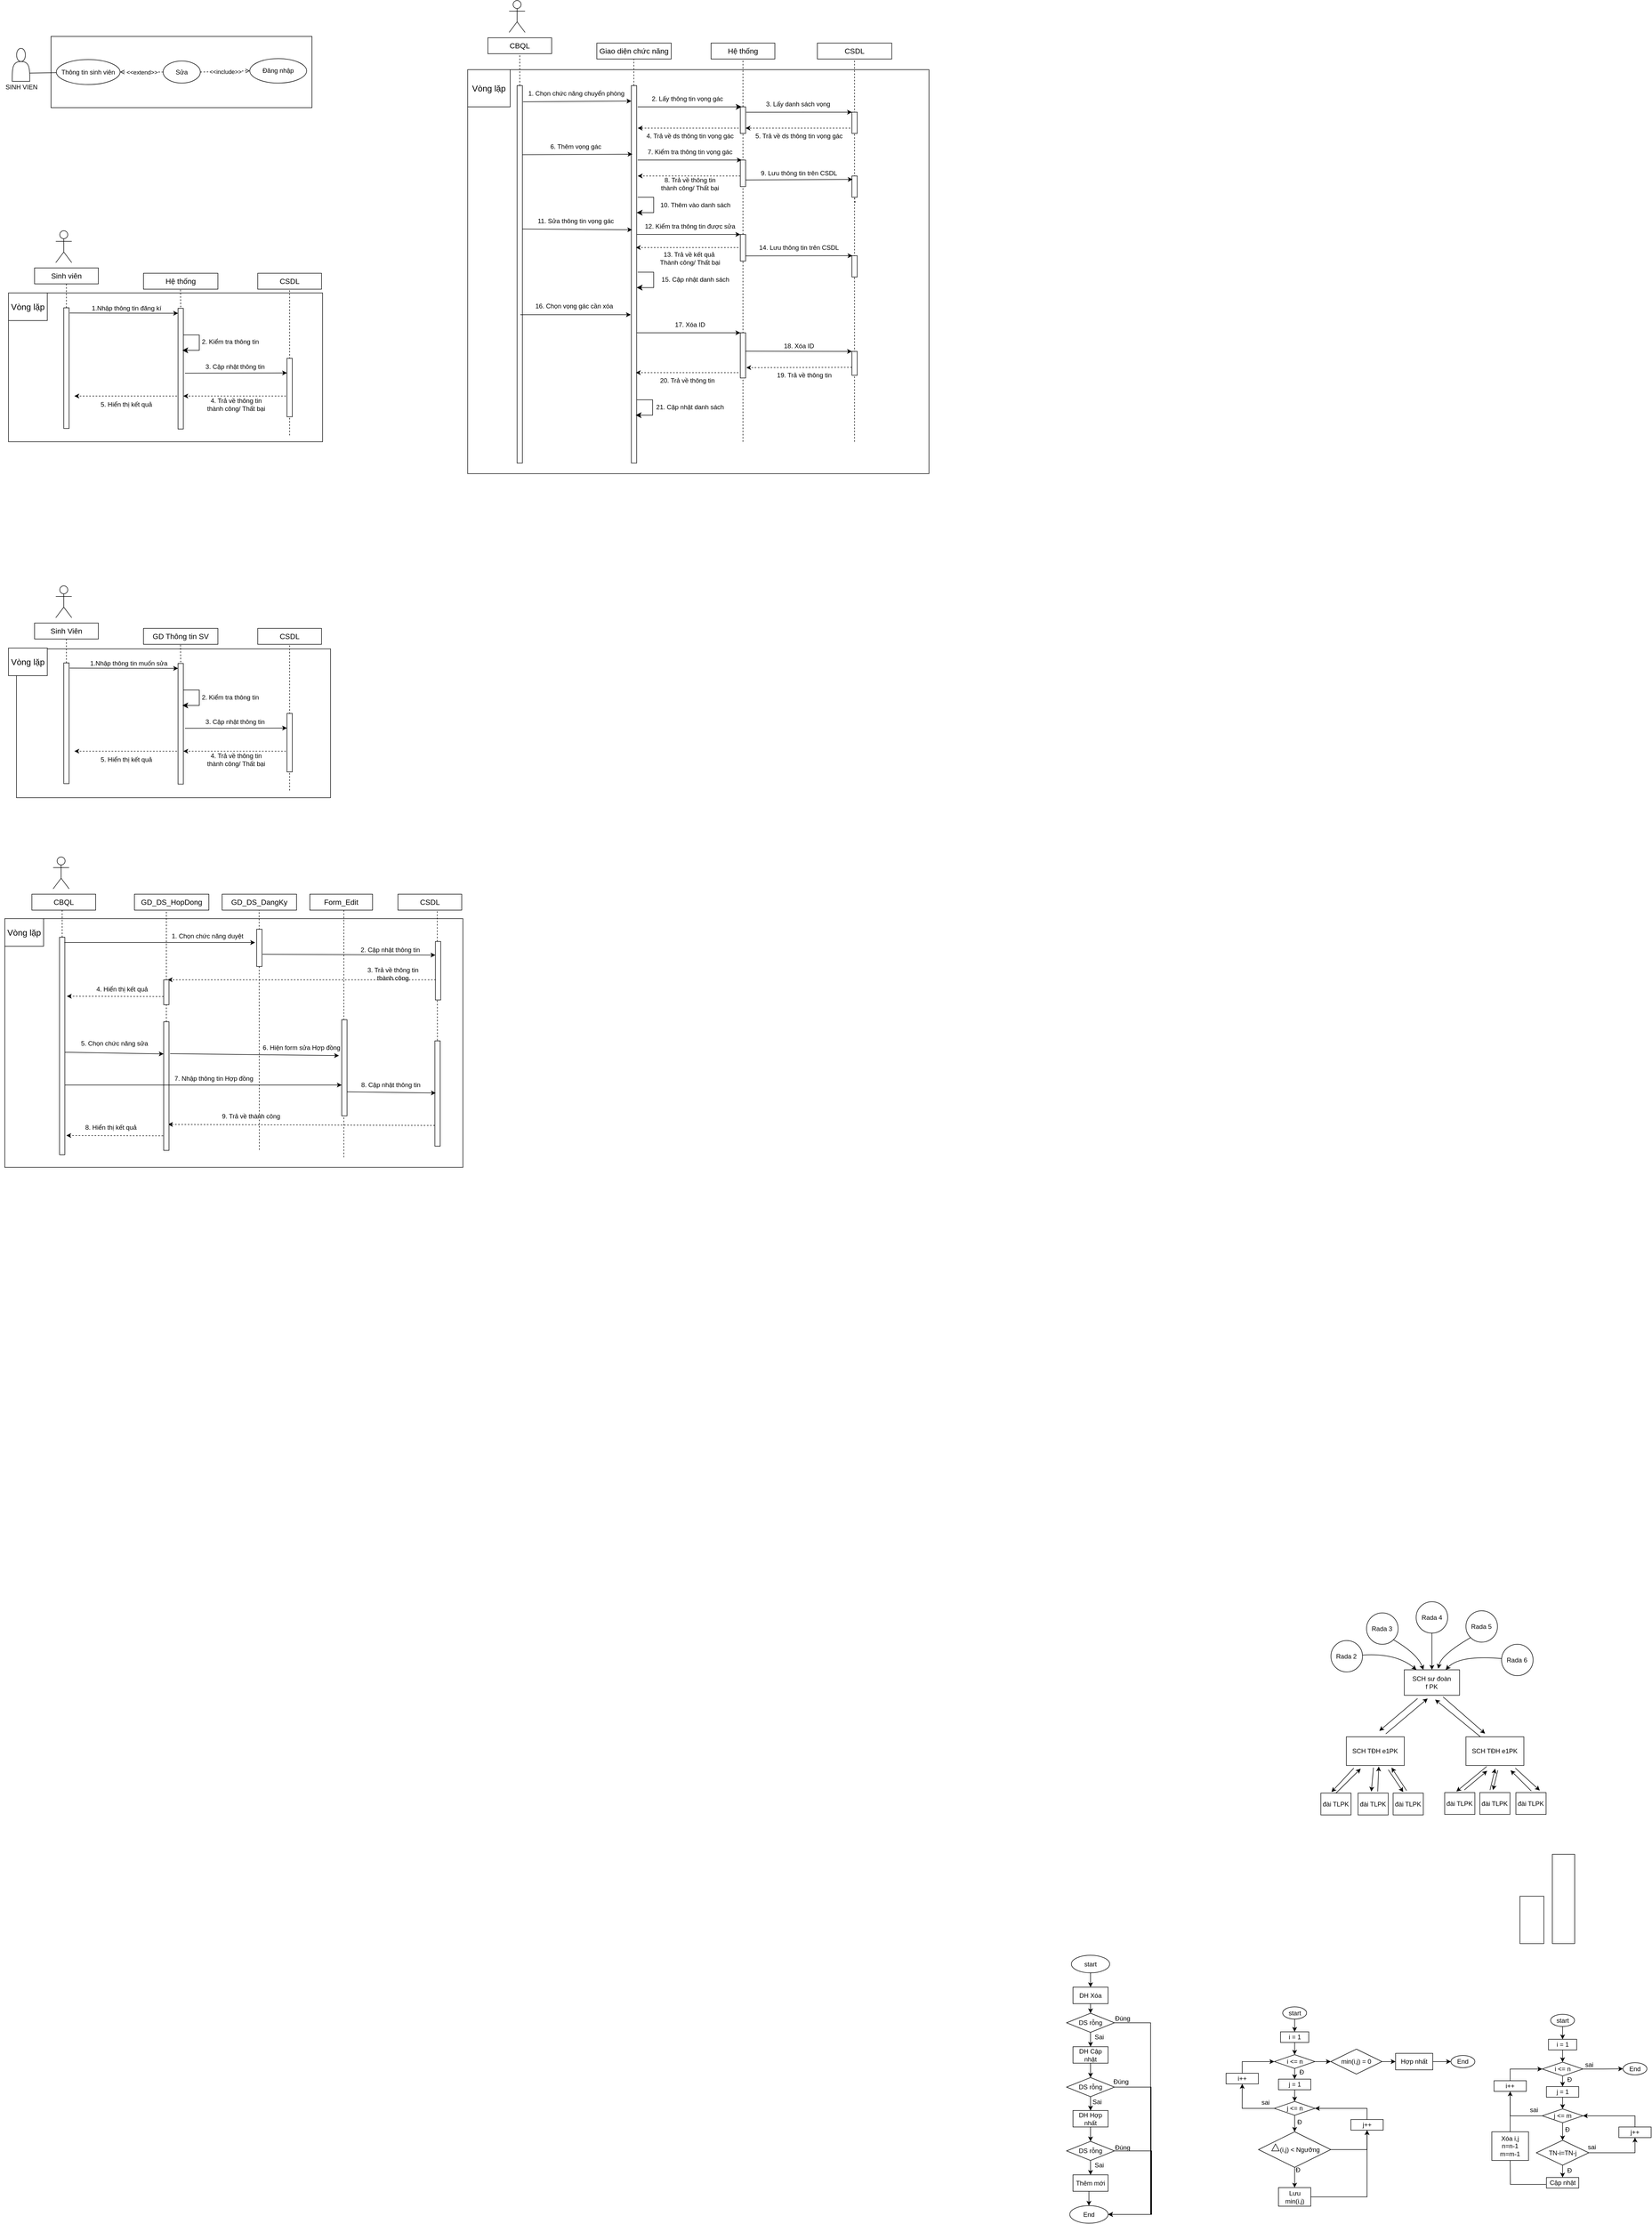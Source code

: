 <mxfile version="21.3.4" type="github">
  <diagram name="Trang-1" id="-4HcKg2-gKhnz9QFbqzw">
    <mxGraphModel dx="656" dy="358" grid="0" gridSize="10" guides="1" tooltips="1" connect="1" arrows="1" fold="1" page="1" pageScale="1" pageWidth="3300" pageHeight="4681" math="0" shadow="0">
      <root>
        <mxCell id="0" />
        <mxCell id="1" parent="0" />
        <mxCell id="HhucQ0l_0WBjLBYUHF1_-109" value="" style="rounded=0;whiteSpace=wrap;html=1;" parent="1" vertex="1">
          <mxGeometry x="189" y="2207" width="862" height="468" as="geometry" />
        </mxCell>
        <mxCell id="HhucQ0l_0WBjLBYUHF1_-121" value="" style="endArrow=none;html=1;rounded=0;fontSize=12;startSize=8;endSize=8;curved=1;entryX=0.5;entryY=1;entryDx=0;entryDy=0;dashed=1;" parent="1" edge="1">
          <mxGeometry width="50" height="50" relative="1" as="geometry">
            <mxPoint x="668" y="2642" as="sourcePoint" />
            <mxPoint x="667.66" y="2191" as="targetPoint" />
          </mxGeometry>
        </mxCell>
        <mxCell id="HhucQ0l_0WBjLBYUHF1_-11" value="" style="rounded=0;whiteSpace=wrap;html=1;" parent="1" vertex="1">
          <mxGeometry x="276" y="547.5" width="491" height="134" as="geometry" />
        </mxCell>
        <mxCell id="HhucQ0l_0WBjLBYUHF1_-1" value="" style="shape=actor;whiteSpace=wrap;html=1;" parent="1" vertex="1">
          <mxGeometry x="203" y="570" width="33" height="62" as="geometry" />
        </mxCell>
        <mxCell id="HhucQ0l_0WBjLBYUHF1_-2" value="SINH VIEN" style="text;html=1;align=center;verticalAlign=middle;resizable=0;points=[];autosize=1;strokeColor=none;fillColor=none;" parent="1" vertex="1">
          <mxGeometry x="180.5" y="630" width="78" height="26" as="geometry" />
        </mxCell>
        <mxCell id="HhucQ0l_0WBjLBYUHF1_-3" value="" style="endArrow=none;html=1;rounded=0;exitX=1;exitY=0.75;exitDx=0;exitDy=0;" parent="1" source="HhucQ0l_0WBjLBYUHF1_-1" target="HhucQ0l_0WBjLBYUHF1_-4" edge="1">
          <mxGeometry width="50" height="50" relative="1" as="geometry">
            <mxPoint x="511" y="723" as="sourcePoint" />
            <mxPoint x="315" y="613" as="targetPoint" />
          </mxGeometry>
        </mxCell>
        <mxCell id="HhucQ0l_0WBjLBYUHF1_-4" value="Thông tin sinh viên" style="ellipse;whiteSpace=wrap;html=1;" parent="1" vertex="1">
          <mxGeometry x="286" y="591" width="120" height="47" as="geometry" />
        </mxCell>
        <mxCell id="HhucQ0l_0WBjLBYUHF1_-5" value="" style="endArrow=open;html=1;rounded=0;entryX=1;entryY=0.5;entryDx=0;entryDy=0;endFill=0;dashed=1;exitX=0;exitY=0.5;exitDx=0;exitDy=0;" parent="1" source="HhucQ0l_0WBjLBYUHF1_-7" target="HhucQ0l_0WBjLBYUHF1_-4" edge="1">
          <mxGeometry relative="1" as="geometry">
            <mxPoint x="545" y="627" as="sourcePoint" />
            <mxPoint x="511" y="610" as="targetPoint" />
          </mxGeometry>
        </mxCell>
        <mxCell id="HhucQ0l_0WBjLBYUHF1_-6" value="&amp;lt;&amp;lt;extend&amp;gt;&amp;gt;" style="edgeLabel;resizable=0;html=1;align=center;verticalAlign=middle;" parent="HhucQ0l_0WBjLBYUHF1_-5" connectable="0" vertex="1">
          <mxGeometry relative="1" as="geometry" />
        </mxCell>
        <mxCell id="HhucQ0l_0WBjLBYUHF1_-7" value="Sửa" style="ellipse;whiteSpace=wrap;html=1;" parent="1" vertex="1">
          <mxGeometry x="487" y="593.75" width="70" height="41.5" as="geometry" />
        </mxCell>
        <mxCell id="HhucQ0l_0WBjLBYUHF1_-8" value="" style="endArrow=open;html=1;rounded=0;exitX=1;exitY=0.5;exitDx=0;exitDy=0;entryX=0;entryY=0.5;entryDx=0;entryDy=0;endFill=0;dashed=1;" parent="1" source="HhucQ0l_0WBjLBYUHF1_-7" target="HhucQ0l_0WBjLBYUHF1_-10" edge="1">
          <mxGeometry relative="1" as="geometry">
            <mxPoint x="625" y="601" as="sourcePoint" />
            <mxPoint x="722" y="581" as="targetPoint" />
          </mxGeometry>
        </mxCell>
        <mxCell id="HhucQ0l_0WBjLBYUHF1_-9" value="&amp;lt;&amp;lt;include&amp;gt;&amp;gt;" style="edgeLabel;resizable=0;html=1;align=center;verticalAlign=middle;" parent="HhucQ0l_0WBjLBYUHF1_-8" connectable="0" vertex="1">
          <mxGeometry relative="1" as="geometry" />
        </mxCell>
        <mxCell id="HhucQ0l_0WBjLBYUHF1_-10" value="Đăng nhập" style="ellipse;whiteSpace=wrap;html=1;" parent="1" vertex="1">
          <mxGeometry x="650" y="589.25" width="107" height="46" as="geometry" />
        </mxCell>
        <mxCell id="HhucQ0l_0WBjLBYUHF1_-13" value="" style="rounded=0;whiteSpace=wrap;html=1;" parent="1" vertex="1">
          <mxGeometry x="196" y="1030" width="591" height="280" as="geometry" />
        </mxCell>
        <mxCell id="HhucQ0l_0WBjLBYUHF1_-14" value="" style="shape=umlActor;verticalLabelPosition=bottom;verticalAlign=top;html=1;outlineConnect=0;labelBackgroundColor=none;" parent="1" vertex="1">
          <mxGeometry x="285" y="913" width="30" height="60" as="geometry" />
        </mxCell>
        <mxCell id="HhucQ0l_0WBjLBYUHF1_-15" value="Sinh viên" style="rounded=0;whiteSpace=wrap;html=1;fontSize=14;labelBackgroundColor=none;" parent="1" vertex="1">
          <mxGeometry x="245" y="983" width="120" height="30" as="geometry" />
        </mxCell>
        <mxCell id="HhucQ0l_0WBjLBYUHF1_-16" value="" style="rounded=0;whiteSpace=wrap;html=1;labelBackgroundColor=none;" parent="1" vertex="1">
          <mxGeometry x="300" y="1058" width="10" height="227" as="geometry" />
        </mxCell>
        <mxCell id="HhucQ0l_0WBjLBYUHF1_-17" value="CSDL" style="rounded=0;whiteSpace=wrap;html=1;fontSize=14;labelBackgroundColor=none;" parent="1" vertex="1">
          <mxGeometry x="665" y="993" width="120" height="30" as="geometry" />
        </mxCell>
        <mxCell id="HhucQ0l_0WBjLBYUHF1_-18" value="Hệ thống" style="rounded=0;whiteSpace=wrap;html=1;fontSize=14;labelBackgroundColor=none;" parent="1" vertex="1">
          <mxGeometry x="450" y="993" width="140" height="30" as="geometry" />
        </mxCell>
        <mxCell id="HhucQ0l_0WBjLBYUHF1_-19" value="" style="rounded=0;whiteSpace=wrap;html=1;labelBackgroundColor=none;" parent="1" vertex="1">
          <mxGeometry x="515" y="1059" width="10" height="227" as="geometry" />
        </mxCell>
        <mxCell id="HhucQ0l_0WBjLBYUHF1_-20" value="1.Nhập thông tin đăng kí&amp;nbsp;&lt;span style=&quot;white-space: pre;&quot;&gt; &lt;/span&gt;" style="text;html=1;align=center;verticalAlign=middle;resizable=0;points=[];autosize=1;strokeColor=none;fillColor=none;labelBackgroundColor=none;" parent="1" vertex="1">
          <mxGeometry x="332" y="1046" width="178" height="26" as="geometry" />
        </mxCell>
        <mxCell id="HhucQ0l_0WBjLBYUHF1_-22" value="" style="endArrow=classic;html=1;rounded=0;fontSize=12;startSize=8;endSize=8;curved=1;exitX=1.237;exitY=0.321;exitDx=0;exitDy=0;exitPerimeter=0;strokeColor=none;" parent="1" source="HhucQ0l_0WBjLBYUHF1_-19" edge="1">
          <mxGeometry width="50" height="50" relative="1" as="geometry">
            <mxPoint x="545" y="1183" as="sourcePoint" />
            <mxPoint x="565" y="1213" as="targetPoint" />
            <Array as="points">
              <mxPoint x="555" y="1173" />
              <mxPoint x="565" y="1173" />
              <mxPoint x="575" y="1153" />
            </Array>
          </mxGeometry>
        </mxCell>
        <mxCell id="HhucQ0l_0WBjLBYUHF1_-25" value="" style="edgeStyle=elbowEdgeStyle;elbow=horizontal;endArrow=classic;html=1;curved=0;rounded=0;endSize=8;startSize=8;fontSize=12;entryX=0.821;entryY=0.383;entryDx=0;entryDy=0;entryPerimeter=0;" parent="1" edge="1">
          <mxGeometry width="50" height="50" relative="1" as="geometry">
            <mxPoint x="525" y="1109" as="sourcePoint" />
            <mxPoint x="523" y="1138" as="targetPoint" />
            <Array as="points">
              <mxPoint x="555" y="1119" />
            </Array>
          </mxGeometry>
        </mxCell>
        <mxCell id="HhucQ0l_0WBjLBYUHF1_-26" value="2. Kiểm tra thông tin" style="text;html=1;align=center;verticalAlign=middle;resizable=0;points=[];autosize=1;strokeColor=none;fillColor=none;labelBackgroundColor=none;" parent="1" vertex="1">
          <mxGeometry x="550" y="1109" width="125" height="26" as="geometry" />
        </mxCell>
        <mxCell id="HhucQ0l_0WBjLBYUHF1_-27" value="" style="endArrow=none;html=1;rounded=0;fontSize=12;startSize=8;endSize=8;curved=1;entryX=0.5;entryY=1;entryDx=0;entryDy=0;exitX=0.5;exitY=0;exitDx=0;exitDy=0;dashed=1;" parent="1" source="HhucQ0l_0WBjLBYUHF1_-16" target="HhucQ0l_0WBjLBYUHF1_-15" edge="1">
          <mxGeometry width="50" height="50" relative="1" as="geometry">
            <mxPoint x="275" y="1083" as="sourcePoint" />
            <mxPoint x="325" y="1033" as="targetPoint" />
          </mxGeometry>
        </mxCell>
        <mxCell id="HhucQ0l_0WBjLBYUHF1_-28" value="" style="endArrow=none;html=1;rounded=0;fontSize=12;startSize=8;endSize=8;curved=1;entryX=0.5;entryY=1;entryDx=0;entryDy=0;dashed=1;" parent="1" edge="1">
          <mxGeometry width="50" height="50" relative="1" as="geometry">
            <mxPoint x="520" y="1057" as="sourcePoint" />
            <mxPoint x="519.66" y="1023" as="targetPoint" />
          </mxGeometry>
        </mxCell>
        <mxCell id="HhucQ0l_0WBjLBYUHF1_-29" value="" style="endArrow=none;html=1;rounded=0;fontSize=12;startSize=8;endSize=8;curved=1;dashed=1;" parent="1" target="HhucQ0l_0WBjLBYUHF1_-17" edge="1">
          <mxGeometry width="50" height="50" relative="1" as="geometry">
            <mxPoint x="725" y="1298" as="sourcePoint" />
            <mxPoint x="724.66" y="1023" as="targetPoint" />
          </mxGeometry>
        </mxCell>
        <mxCell id="HhucQ0l_0WBjLBYUHF1_-31" value="Vòng lặp" style="rounded=0;whiteSpace=wrap;html=1;fontSize=16;rotation=0;" parent="1" vertex="1">
          <mxGeometry x="196" y="1030" width="73" height="52" as="geometry" />
        </mxCell>
        <mxCell id="HhucQ0l_0WBjLBYUHF1_-41" value="" style="rounded=0;whiteSpace=wrap;html=1;labelBackgroundColor=none;" parent="1" vertex="1">
          <mxGeometry x="720" y="1153" width="10" height="110" as="geometry" />
        </mxCell>
        <mxCell id="HhucQ0l_0WBjLBYUHF1_-42" value="" style="endArrow=classic;html=1;rounded=0;entryX=0;entryY=0.25;entryDx=0;entryDy=0;" parent="1" target="HhucQ0l_0WBjLBYUHF1_-41" edge="1">
          <mxGeometry width="50" height="50" relative="1" as="geometry">
            <mxPoint x="528" y="1181" as="sourcePoint" />
            <mxPoint x="717" y="1213" as="targetPoint" />
          </mxGeometry>
        </mxCell>
        <mxCell id="HhucQ0l_0WBjLBYUHF1_-43" value="3. Cập nhật thông tin" style="text;html=1;align=center;verticalAlign=middle;resizable=0;points=[];autosize=1;strokeColor=none;fillColor=none;labelBackgroundColor=none;" parent="1" vertex="1">
          <mxGeometry x="557" y="1156" width="129" height="26" as="geometry" />
        </mxCell>
        <mxCell id="HhucQ0l_0WBjLBYUHF1_-45" value="" style="endArrow=classic;html=1;rounded=0;dashed=1;" parent="1" edge="1">
          <mxGeometry width="50" height="50" relative="1" as="geometry">
            <mxPoint x="718" y="1224" as="sourcePoint" />
            <mxPoint x="525" y="1224" as="targetPoint" />
            <Array as="points">
              <mxPoint x="708" y="1224" />
            </Array>
          </mxGeometry>
        </mxCell>
        <mxCell id="HhucQ0l_0WBjLBYUHF1_-46" value="4. Trả về thông tin &lt;br&gt;thành công/ Thất bại" style="text;html=1;align=center;verticalAlign=middle;resizable=0;points=[];autosize=1;strokeColor=none;fillColor=none;labelBackgroundColor=none;" parent="1" vertex="1">
          <mxGeometry x="560" y="1219" width="127" height="41" as="geometry" />
        </mxCell>
        <mxCell id="HhucQ0l_0WBjLBYUHF1_-77" value="" style="endArrow=classic;html=1;rounded=0;entryX=0.007;entryY=0.041;entryDx=0;entryDy=0;entryPerimeter=0;exitX=1.115;exitY=0.043;exitDx=0;exitDy=0;exitPerimeter=0;" parent="1" source="HhucQ0l_0WBjLBYUHF1_-16" target="HhucQ0l_0WBjLBYUHF1_-19" edge="1">
          <mxGeometry width="50" height="50" relative="1" as="geometry">
            <mxPoint x="447" y="1183" as="sourcePoint" />
            <mxPoint x="497" y="1133" as="targetPoint" />
          </mxGeometry>
        </mxCell>
        <mxCell id="HhucQ0l_0WBjLBYUHF1_-83" value="" style="endArrow=classic;html=1;rounded=0;dashed=1;" parent="1" edge="1">
          <mxGeometry width="50" height="50" relative="1" as="geometry">
            <mxPoint x="513" y="1224" as="sourcePoint" />
            <mxPoint x="320" y="1224" as="targetPoint" />
            <Array as="points">
              <mxPoint x="503" y="1224" />
            </Array>
          </mxGeometry>
        </mxCell>
        <mxCell id="HhucQ0l_0WBjLBYUHF1_-84" value="5. Hiển thị kết quả&amp;nbsp;" style="text;html=1;align=center;verticalAlign=middle;resizable=0;points=[];autosize=1;strokeColor=none;fillColor=none;labelBackgroundColor=none;" parent="1" vertex="1">
          <mxGeometry x="360" y="1227" width="118" height="26" as="geometry" />
        </mxCell>
        <mxCell id="HhucQ0l_0WBjLBYUHF1_-86" value="" style="rounded=0;whiteSpace=wrap;html=1;" parent="1" vertex="1">
          <mxGeometry x="211" y="1699.5" width="591" height="280" as="geometry" />
        </mxCell>
        <mxCell id="HhucQ0l_0WBjLBYUHF1_-87" value="" style="shape=umlActor;verticalLabelPosition=bottom;verticalAlign=top;html=1;outlineConnect=0;labelBackgroundColor=none;" parent="1" vertex="1">
          <mxGeometry x="285" y="1581" width="30" height="60" as="geometry" />
        </mxCell>
        <mxCell id="HhucQ0l_0WBjLBYUHF1_-88" value="Sinh Viên" style="rounded=0;whiteSpace=wrap;html=1;fontSize=14;labelBackgroundColor=none;" parent="1" vertex="1">
          <mxGeometry x="245" y="1651" width="120" height="30" as="geometry" />
        </mxCell>
        <mxCell id="HhucQ0l_0WBjLBYUHF1_-89" value="" style="rounded=0;whiteSpace=wrap;html=1;labelBackgroundColor=none;" parent="1" vertex="1">
          <mxGeometry x="300" y="1726" width="10" height="227" as="geometry" />
        </mxCell>
        <mxCell id="HhucQ0l_0WBjLBYUHF1_-90" value="CSDL" style="rounded=0;whiteSpace=wrap;html=1;fontSize=14;labelBackgroundColor=none;" parent="1" vertex="1">
          <mxGeometry x="665" y="1661" width="120" height="30" as="geometry" />
        </mxCell>
        <mxCell id="HhucQ0l_0WBjLBYUHF1_-91" value="GD Thông tin SV" style="rounded=0;whiteSpace=wrap;html=1;fontSize=14;labelBackgroundColor=none;" parent="1" vertex="1">
          <mxGeometry x="450" y="1661" width="140" height="30" as="geometry" />
        </mxCell>
        <mxCell id="HhucQ0l_0WBjLBYUHF1_-92" value="" style="rounded=0;whiteSpace=wrap;html=1;labelBackgroundColor=none;" parent="1" vertex="1">
          <mxGeometry x="515" y="1727" width="10" height="227" as="geometry" />
        </mxCell>
        <mxCell id="HhucQ0l_0WBjLBYUHF1_-93" value="1.Nhập thông tin muốn sửa" style="text;html=1;align=center;verticalAlign=middle;resizable=0;points=[];autosize=1;strokeColor=none;fillColor=none;labelBackgroundColor=none;" parent="1" vertex="1">
          <mxGeometry x="340" y="1714" width="163" height="26" as="geometry" />
        </mxCell>
        <mxCell id="HhucQ0l_0WBjLBYUHF1_-94" value="" style="endArrow=classic;html=1;rounded=0;fontSize=12;startSize=8;endSize=8;curved=1;exitX=1.237;exitY=0.321;exitDx=0;exitDy=0;exitPerimeter=0;strokeColor=none;" parent="1" source="HhucQ0l_0WBjLBYUHF1_-92" edge="1">
          <mxGeometry width="50" height="50" relative="1" as="geometry">
            <mxPoint x="545" y="1851" as="sourcePoint" />
            <mxPoint x="565" y="1881" as="targetPoint" />
            <Array as="points">
              <mxPoint x="555" y="1841" />
              <mxPoint x="565" y="1841" />
              <mxPoint x="575" y="1821" />
            </Array>
          </mxGeometry>
        </mxCell>
        <mxCell id="HhucQ0l_0WBjLBYUHF1_-95" value="" style="edgeStyle=elbowEdgeStyle;elbow=horizontal;endArrow=classic;html=1;curved=0;rounded=0;endSize=8;startSize=8;fontSize=12;entryX=0.821;entryY=0.383;entryDx=0;entryDy=0;entryPerimeter=0;" parent="1" edge="1">
          <mxGeometry width="50" height="50" relative="1" as="geometry">
            <mxPoint x="525" y="1777" as="sourcePoint" />
            <mxPoint x="523" y="1806" as="targetPoint" />
            <Array as="points">
              <mxPoint x="555" y="1787" />
            </Array>
          </mxGeometry>
        </mxCell>
        <mxCell id="HhucQ0l_0WBjLBYUHF1_-96" value="2. Kiểm tra thông tin" style="text;html=1;align=center;verticalAlign=middle;resizable=0;points=[];autosize=1;strokeColor=none;fillColor=none;labelBackgroundColor=none;" parent="1" vertex="1">
          <mxGeometry x="550" y="1778" width="125" height="26" as="geometry" />
        </mxCell>
        <mxCell id="HhucQ0l_0WBjLBYUHF1_-97" value="" style="endArrow=none;html=1;rounded=0;fontSize=12;startSize=8;endSize=8;curved=1;entryX=0.5;entryY=1;entryDx=0;entryDy=0;exitX=0.5;exitY=0;exitDx=0;exitDy=0;dashed=1;" parent="1" source="HhucQ0l_0WBjLBYUHF1_-89" target="HhucQ0l_0WBjLBYUHF1_-88" edge="1">
          <mxGeometry width="50" height="50" relative="1" as="geometry">
            <mxPoint x="275" y="1751" as="sourcePoint" />
            <mxPoint x="325" y="1701" as="targetPoint" />
          </mxGeometry>
        </mxCell>
        <mxCell id="HhucQ0l_0WBjLBYUHF1_-98" value="" style="endArrow=none;html=1;rounded=0;fontSize=12;startSize=8;endSize=8;curved=1;entryX=0.5;entryY=1;entryDx=0;entryDy=0;dashed=1;" parent="1" edge="1">
          <mxGeometry width="50" height="50" relative="1" as="geometry">
            <mxPoint x="520" y="1725" as="sourcePoint" />
            <mxPoint x="519.66" y="1691" as="targetPoint" />
          </mxGeometry>
        </mxCell>
        <mxCell id="HhucQ0l_0WBjLBYUHF1_-99" value="" style="endArrow=none;html=1;rounded=0;fontSize=12;startSize=8;endSize=8;curved=1;dashed=1;" parent="1" target="HhucQ0l_0WBjLBYUHF1_-90" edge="1">
          <mxGeometry width="50" height="50" relative="1" as="geometry">
            <mxPoint x="725" y="1966" as="sourcePoint" />
            <mxPoint x="724.66" y="1691" as="targetPoint" />
          </mxGeometry>
        </mxCell>
        <mxCell id="HhucQ0l_0WBjLBYUHF1_-100" value="Vòng lặp" style="rounded=0;whiteSpace=wrap;html=1;fontSize=16;rotation=0;" parent="1" vertex="1">
          <mxGeometry x="196" y="1698" width="73" height="52" as="geometry" />
        </mxCell>
        <mxCell id="HhucQ0l_0WBjLBYUHF1_-101" value="" style="rounded=0;whiteSpace=wrap;html=1;labelBackgroundColor=none;" parent="1" vertex="1">
          <mxGeometry x="720" y="1821" width="10" height="110" as="geometry" />
        </mxCell>
        <mxCell id="HhucQ0l_0WBjLBYUHF1_-102" value="" style="endArrow=classic;html=1;rounded=0;entryX=0;entryY=0.25;entryDx=0;entryDy=0;" parent="1" target="HhucQ0l_0WBjLBYUHF1_-101" edge="1">
          <mxGeometry width="50" height="50" relative="1" as="geometry">
            <mxPoint x="528" y="1849" as="sourcePoint" />
            <mxPoint x="717" y="1881" as="targetPoint" />
          </mxGeometry>
        </mxCell>
        <mxCell id="HhucQ0l_0WBjLBYUHF1_-103" value="3. Cập nhật thông tin" style="text;html=1;align=center;verticalAlign=middle;resizable=0;points=[];autosize=1;strokeColor=none;fillColor=none;labelBackgroundColor=none;" parent="1" vertex="1">
          <mxGeometry x="557" y="1824" width="129" height="26" as="geometry" />
        </mxCell>
        <mxCell id="HhucQ0l_0WBjLBYUHF1_-104" value="" style="endArrow=classic;html=1;rounded=0;dashed=1;" parent="1" edge="1">
          <mxGeometry width="50" height="50" relative="1" as="geometry">
            <mxPoint x="718" y="1892" as="sourcePoint" />
            <mxPoint x="525" y="1892" as="targetPoint" />
            <Array as="points">
              <mxPoint x="708" y="1892" />
            </Array>
          </mxGeometry>
        </mxCell>
        <mxCell id="HhucQ0l_0WBjLBYUHF1_-105" value="4. Trả về thông tin &lt;br&gt;thành công/ Thất bại" style="text;html=1;align=center;verticalAlign=middle;resizable=0;points=[];autosize=1;strokeColor=none;fillColor=none;labelBackgroundColor=none;" parent="1" vertex="1">
          <mxGeometry x="560" y="1887" width="127" height="41" as="geometry" />
        </mxCell>
        <mxCell id="HhucQ0l_0WBjLBYUHF1_-106" value="" style="endArrow=classic;html=1;rounded=0;entryX=0.007;entryY=0.041;entryDx=0;entryDy=0;entryPerimeter=0;exitX=1.115;exitY=0.043;exitDx=0;exitDy=0;exitPerimeter=0;" parent="1" source="HhucQ0l_0WBjLBYUHF1_-89" target="HhucQ0l_0WBjLBYUHF1_-92" edge="1">
          <mxGeometry width="50" height="50" relative="1" as="geometry">
            <mxPoint x="447" y="1851" as="sourcePoint" />
            <mxPoint x="497" y="1801" as="targetPoint" />
          </mxGeometry>
        </mxCell>
        <mxCell id="HhucQ0l_0WBjLBYUHF1_-107" value="" style="endArrow=classic;html=1;rounded=0;dashed=1;" parent="1" edge="1">
          <mxGeometry width="50" height="50" relative="1" as="geometry">
            <mxPoint x="513" y="1892" as="sourcePoint" />
            <mxPoint x="320" y="1892" as="targetPoint" />
            <Array as="points">
              <mxPoint x="503" y="1892" />
            </Array>
          </mxGeometry>
        </mxCell>
        <mxCell id="HhucQ0l_0WBjLBYUHF1_-108" value="5. Hiển thị kết quả&amp;nbsp;" style="text;html=1;align=center;verticalAlign=middle;resizable=0;points=[];autosize=1;strokeColor=none;fillColor=none;labelBackgroundColor=none;" parent="1" vertex="1">
          <mxGeometry x="360" y="1895" width="118" height="26" as="geometry" />
        </mxCell>
        <mxCell id="HhucQ0l_0WBjLBYUHF1_-110" value="" style="shape=umlActor;verticalLabelPosition=bottom;verticalAlign=top;html=1;outlineConnect=0;labelBackgroundColor=none;" parent="1" vertex="1">
          <mxGeometry x="280" y="2091" width="30" height="60" as="geometry" />
        </mxCell>
        <mxCell id="HhucQ0l_0WBjLBYUHF1_-111" value="CBQL" style="rounded=0;whiteSpace=wrap;html=1;fontSize=14;labelBackgroundColor=none;" parent="1" vertex="1">
          <mxGeometry x="240" y="2161" width="120" height="30" as="geometry" />
        </mxCell>
        <mxCell id="HhucQ0l_0WBjLBYUHF1_-112" value="" style="rounded=0;whiteSpace=wrap;html=1;labelBackgroundColor=none;" parent="1" vertex="1">
          <mxGeometry x="292" y="2242" width="10" height="409" as="geometry" />
        </mxCell>
        <mxCell id="HhucQ0l_0WBjLBYUHF1_-113" value="CSDL" style="rounded=0;whiteSpace=wrap;html=1;fontSize=14;labelBackgroundColor=none;" parent="1" vertex="1">
          <mxGeometry x="928.79" y="2161" width="120" height="30" as="geometry" />
        </mxCell>
        <mxCell id="HhucQ0l_0WBjLBYUHF1_-114" value="GD_DS_DangKy" style="rounded=0;whiteSpace=wrap;html=1;fontSize=14;labelBackgroundColor=none;" parent="1" vertex="1">
          <mxGeometry x="598" y="2161" width="140" height="30" as="geometry" />
        </mxCell>
        <mxCell id="HhucQ0l_0WBjLBYUHF1_-115" value="" style="rounded=0;whiteSpace=wrap;html=1;labelBackgroundColor=none;" parent="1" vertex="1">
          <mxGeometry x="663" y="2227" width="10" height="70" as="geometry" />
        </mxCell>
        <mxCell id="HhucQ0l_0WBjLBYUHF1_-116" value="1. Chọn chức năng duyệt" style="text;html=1;align=center;verticalAlign=middle;resizable=0;points=[];autosize=1;strokeColor=none;fillColor=none;labelBackgroundColor=none;" parent="1" vertex="1">
          <mxGeometry x="493" y="2227" width="153" height="26" as="geometry" />
        </mxCell>
        <mxCell id="HhucQ0l_0WBjLBYUHF1_-117" value="" style="endArrow=classic;html=1;rounded=0;fontSize=12;startSize=8;endSize=8;curved=1;exitX=1.237;exitY=0.321;exitDx=0;exitDy=0;exitPerimeter=0;strokeColor=none;" parent="1" edge="1">
          <mxGeometry width="50" height="50" relative="1" as="geometry">
            <mxPoint x="842.66" y="2249.47" as="sourcePoint" />
            <mxPoint x="880.29" y="2381" as="targetPoint" />
            <Array as="points">
              <mxPoint x="870.29" y="2341" />
              <mxPoint x="880.29" y="2341" />
              <mxPoint x="890.29" y="2321" />
            </Array>
          </mxGeometry>
        </mxCell>
        <mxCell id="HhucQ0l_0WBjLBYUHF1_-120" value="" style="endArrow=none;html=1;rounded=0;fontSize=12;startSize=8;endSize=8;curved=1;entryX=0.475;entryY=1;entryDx=0;entryDy=0;exitX=0.5;exitY=0;exitDx=0;exitDy=0;dashed=1;entryPerimeter=0;" parent="1" source="HhucQ0l_0WBjLBYUHF1_-112" target="HhucQ0l_0WBjLBYUHF1_-111" edge="1">
          <mxGeometry width="50" height="50" relative="1" as="geometry">
            <mxPoint x="267" y="2267" as="sourcePoint" />
            <mxPoint x="297" y="2197" as="targetPoint" />
          </mxGeometry>
        </mxCell>
        <mxCell id="HhucQ0l_0WBjLBYUHF1_-122" value="" style="endArrow=none;html=1;rounded=0;fontSize=12;startSize=8;endSize=8;curved=1;dashed=1;" parent="1" edge="1">
          <mxGeometry width="50" height="50" relative="1" as="geometry">
            <mxPoint x="1003.29" y="2580" as="sourcePoint" />
            <mxPoint x="1002.79" y="2191" as="targetPoint" />
          </mxGeometry>
        </mxCell>
        <mxCell id="HhucQ0l_0WBjLBYUHF1_-123" value="Vòng lặp" style="rounded=0;whiteSpace=wrap;html=1;fontSize=16;rotation=0;" parent="1" vertex="1">
          <mxGeometry x="189" y="2207" width="73" height="52" as="geometry" />
        </mxCell>
        <mxCell id="HhucQ0l_0WBjLBYUHF1_-124" value="" style="rounded=0;whiteSpace=wrap;html=1;labelBackgroundColor=none;" parent="1" vertex="1">
          <mxGeometry x="999.29" y="2250" width="10" height="110" as="geometry" />
        </mxCell>
        <mxCell id="HhucQ0l_0WBjLBYUHF1_-125" value="" style="endArrow=classic;html=1;rounded=0;entryX=0;entryY=0.25;entryDx=0;entryDy=0;" parent="1" edge="1">
          <mxGeometry width="50" height="50" relative="1" as="geometry">
            <mxPoint x="674" y="2274" as="sourcePoint" />
            <mxPoint x="999.29" y="2275.5" as="targetPoint" />
          </mxGeometry>
        </mxCell>
        <mxCell id="HhucQ0l_0WBjLBYUHF1_-126" value="2. Cập nhật thông tin" style="text;html=1;align=center;verticalAlign=middle;resizable=0;points=[];autosize=1;strokeColor=none;fillColor=none;labelBackgroundColor=none;" parent="1" vertex="1">
          <mxGeometry x="849.79" y="2253" width="129" height="26" as="geometry" />
        </mxCell>
        <mxCell id="HhucQ0l_0WBjLBYUHF1_-127" value="" style="endArrow=classic;html=1;rounded=0;dashed=1;entryX=0.75;entryY=0;entryDx=0;entryDy=0;exitX=0.071;exitY=0.655;exitDx=0;exitDy=0;exitPerimeter=0;" parent="1" source="HhucQ0l_0WBjLBYUHF1_-124" target="HhucQ0l_0WBjLBYUHF1_-215" edge="1">
          <mxGeometry width="50" height="50" relative="1" as="geometry">
            <mxPoint x="830" y="2321" as="sourcePoint" />
            <mxPoint x="672" y="2321" as="targetPoint" />
            <Array as="points" />
          </mxGeometry>
        </mxCell>
        <mxCell id="HhucQ0l_0WBjLBYUHF1_-128" value="3. Trả về thông tin &lt;br&gt;thành công" style="text;html=1;align=center;verticalAlign=middle;resizable=0;points=[];autosize=1;strokeColor=none;fillColor=none;labelBackgroundColor=none;" parent="1" vertex="1">
          <mxGeometry x="862.29" y="2290" width="114" height="41" as="geometry" />
        </mxCell>
        <mxCell id="HhucQ0l_0WBjLBYUHF1_-129" value="" style="endArrow=classic;html=1;rounded=0;" parent="1" edge="1">
          <mxGeometry width="50" height="50" relative="1" as="geometry">
            <mxPoint x="301" y="2252" as="sourcePoint" />
            <mxPoint x="660" y="2252" as="targetPoint" />
          </mxGeometry>
        </mxCell>
        <mxCell id="HhucQ0l_0WBjLBYUHF1_-131" value="4. Hiển thị kết quả&amp;nbsp;" style="text;html=1;align=center;verticalAlign=middle;resizable=0;points=[];autosize=1;strokeColor=none;fillColor=none;labelBackgroundColor=none;" parent="1" vertex="1">
          <mxGeometry x="352" y="2327" width="118" height="26" as="geometry" />
        </mxCell>
        <mxCell id="HhucQ0l_0WBjLBYUHF1_-132" value="GD_DS_HopDong" style="rounded=0;whiteSpace=wrap;html=1;fontSize=14;labelBackgroundColor=none;" parent="1" vertex="1">
          <mxGeometry x="433" y="2161" width="140" height="30" as="geometry" />
        </mxCell>
        <mxCell id="HhucQ0l_0WBjLBYUHF1_-134" value="" style="endArrow=none;html=1;rounded=0;fontSize=12;startSize=8;endSize=8;curved=1;entryX=0.429;entryY=1;entryDx=0;entryDy=0;dashed=1;entryPerimeter=0;" parent="1" target="HhucQ0l_0WBjLBYUHF1_-132" edge="1">
          <mxGeometry width="50" height="50" relative="1" as="geometry">
            <mxPoint x="493" y="2599" as="sourcePoint" />
            <mxPoint x="677.66" y="2201" as="targetPoint" />
          </mxGeometry>
        </mxCell>
        <mxCell id="HhucQ0l_0WBjLBYUHF1_-138" value="" style="rounded=0;whiteSpace=wrap;html=1;" parent="1" vertex="1">
          <mxGeometry x="1060" y="610" width="868" height="760" as="geometry" />
        </mxCell>
        <mxCell id="HhucQ0l_0WBjLBYUHF1_-139" value="" style="shape=umlActor;verticalLabelPosition=bottom;verticalAlign=top;html=1;outlineConnect=0;labelBackgroundColor=none;" parent="1" vertex="1">
          <mxGeometry x="1138" y="480" width="30" height="60" as="geometry" />
        </mxCell>
        <mxCell id="HhucQ0l_0WBjLBYUHF1_-140" value="CBQL" style="rounded=0;whiteSpace=wrap;html=1;fontSize=14;labelBackgroundColor=none;" parent="1" vertex="1">
          <mxGeometry x="1098" y="550" width="120" height="30" as="geometry" />
        </mxCell>
        <mxCell id="HhucQ0l_0WBjLBYUHF1_-141" value="" style="rounded=0;whiteSpace=wrap;html=1;labelBackgroundColor=none;" parent="1" vertex="1">
          <mxGeometry x="1153" y="640" width="10" height="710" as="geometry" />
        </mxCell>
        <mxCell id="HhucQ0l_0WBjLBYUHF1_-142" value="Hệ thống" style="rounded=0;whiteSpace=wrap;html=1;fontSize=14;labelBackgroundColor=none;" parent="1" vertex="1">
          <mxGeometry x="1518" y="560" width="120" height="30" as="geometry" />
        </mxCell>
        <mxCell id="HhucQ0l_0WBjLBYUHF1_-143" value="Giao diện chức năng" style="rounded=0;whiteSpace=wrap;html=1;fontSize=14;labelBackgroundColor=none;" parent="1" vertex="1">
          <mxGeometry x="1303" y="560" width="140" height="30" as="geometry" />
        </mxCell>
        <mxCell id="HhucQ0l_0WBjLBYUHF1_-144" value="" style="rounded=0;whiteSpace=wrap;html=1;labelBackgroundColor=none;" parent="1" vertex="1">
          <mxGeometry x="1368" y="640" width="10" height="710" as="geometry" />
        </mxCell>
        <mxCell id="HhucQ0l_0WBjLBYUHF1_-145" value="1. Chọn chức năng chuyển phòng" style="text;html=1;align=center;verticalAlign=middle;resizable=0;points=[];autosize=1;strokeColor=none;fillColor=none;labelBackgroundColor=none;" parent="1" vertex="1">
          <mxGeometry x="1164" y="642" width="199" height="26" as="geometry" />
        </mxCell>
        <mxCell id="HhucQ0l_0WBjLBYUHF1_-146" value="CSDL" style="rounded=0;whiteSpace=wrap;html=1;fontSize=14;labelBackgroundColor=none;" parent="1" vertex="1">
          <mxGeometry x="1718" y="560" width="140" height="30" as="geometry" />
        </mxCell>
        <mxCell id="HhucQ0l_0WBjLBYUHF1_-147" value="" style="endArrow=classic;html=1;rounded=0;fontSize=12;startSize=8;endSize=8;curved=1;exitX=1.237;exitY=0.321;exitDx=0;exitDy=0;exitPerimeter=0;strokeColor=none;" parent="1" source="HhucQ0l_0WBjLBYUHF1_-144" edge="1">
          <mxGeometry width="50" height="50" relative="1" as="geometry">
            <mxPoint x="1398" y="750" as="sourcePoint" />
            <mxPoint x="1418" y="780" as="targetPoint" />
            <Array as="points">
              <mxPoint x="1408" y="740" />
              <mxPoint x="1418" y="740" />
              <mxPoint x="1428" y="720" />
            </Array>
          </mxGeometry>
        </mxCell>
        <mxCell id="HhucQ0l_0WBjLBYUHF1_-148" value="" style="endArrow=classic;html=1;rounded=0;fontSize=12;startSize=8;endSize=8;curved=1;entryX=0.25;entryY=0;entryDx=0;entryDy=0;" parent="1" target="HhucQ0l_0WBjLBYUHF1_-157" edge="1">
          <mxGeometry width="50" height="50" relative="1" as="geometry">
            <mxPoint x="1380" y="680" as="sourcePoint" />
            <mxPoint x="1570" y="680" as="targetPoint" />
          </mxGeometry>
        </mxCell>
        <mxCell id="HhucQ0l_0WBjLBYUHF1_-149" value="2. Lấy thông tin vọng gác" style="text;html=1;align=center;verticalAlign=middle;resizable=0;points=[];autosize=1;strokeColor=none;fillColor=none;labelBackgroundColor=none;" parent="1" vertex="1">
          <mxGeometry x="1393" y="650" width="160" height="30" as="geometry" />
        </mxCell>
        <mxCell id="HhucQ0l_0WBjLBYUHF1_-150" value="" style="edgeStyle=elbowEdgeStyle;elbow=horizontal;endArrow=classic;html=1;curved=0;rounded=0;endSize=8;startSize=8;fontSize=12;entryX=0.821;entryY=0.383;entryDx=0;entryDy=0;entryPerimeter=0;" parent="1" edge="1">
          <mxGeometry width="50" height="50" relative="1" as="geometry">
            <mxPoint x="1380" y="850" as="sourcePoint" />
            <mxPoint x="1378" y="879" as="targetPoint" />
            <Array as="points">
              <mxPoint x="1410" y="860" />
            </Array>
          </mxGeometry>
        </mxCell>
        <mxCell id="HhucQ0l_0WBjLBYUHF1_-151" value="10. Thêm vào danh sách" style="text;html=1;align=center;verticalAlign=middle;resizable=0;points=[];autosize=1;strokeColor=none;fillColor=none;labelBackgroundColor=none;" parent="1" vertex="1">
          <mxGeometry x="1408" y="850" width="160" height="30" as="geometry" />
        </mxCell>
        <mxCell id="HhucQ0l_0WBjLBYUHF1_-152" value="" style="endArrow=none;html=1;rounded=0;fontSize=12;startSize=8;endSize=8;curved=1;entryX=0.5;entryY=1;entryDx=0;entryDy=0;exitX=0.5;exitY=0;exitDx=0;exitDy=0;dashed=1;" parent="1" source="HhucQ0l_0WBjLBYUHF1_-141" target="HhucQ0l_0WBjLBYUHF1_-140" edge="1">
          <mxGeometry width="50" height="50" relative="1" as="geometry">
            <mxPoint x="1128" y="650" as="sourcePoint" />
            <mxPoint x="1178" y="600" as="targetPoint" />
          </mxGeometry>
        </mxCell>
        <mxCell id="HhucQ0l_0WBjLBYUHF1_-153" value="" style="endArrow=none;html=1;rounded=0;fontSize=12;startSize=8;endSize=8;curved=1;entryX=0.5;entryY=1;entryDx=0;entryDy=0;exitX=0.5;exitY=0;exitDx=0;exitDy=0;dashed=1;" parent="1" edge="1">
          <mxGeometry width="50" height="50" relative="1" as="geometry">
            <mxPoint x="1372.66" y="640" as="sourcePoint" />
            <mxPoint x="1372.66" y="590" as="targetPoint" />
          </mxGeometry>
        </mxCell>
        <mxCell id="HhucQ0l_0WBjLBYUHF1_-154" value="" style="endArrow=none;html=1;rounded=0;fontSize=12;startSize=8;endSize=8;curved=1;dashed=1;" parent="1" target="HhucQ0l_0WBjLBYUHF1_-142" edge="1">
          <mxGeometry width="50" height="50" relative="1" as="geometry">
            <mxPoint x="1578" y="1310" as="sourcePoint" />
            <mxPoint x="1577.66" y="590" as="targetPoint" />
          </mxGeometry>
        </mxCell>
        <mxCell id="HhucQ0l_0WBjLBYUHF1_-155" value="" style="endArrow=none;html=1;rounded=0;fontSize=12;startSize=8;endSize=8;curved=1;entryX=0.5;entryY=1;entryDx=0;entryDy=0;dashed=1;" parent="1" target="HhucQ0l_0WBjLBYUHF1_-146" edge="1">
          <mxGeometry width="50" height="50" relative="1" as="geometry">
            <mxPoint x="1788" y="1310" as="sourcePoint" />
            <mxPoint x="1788" y="640" as="targetPoint" />
          </mxGeometry>
        </mxCell>
        <mxCell id="HhucQ0l_0WBjLBYUHF1_-156" value="Vòng lặp" style="rounded=0;whiteSpace=wrap;html=1;fontSize=16;" parent="1" vertex="1">
          <mxGeometry x="1060" y="610" width="80" height="70" as="geometry" />
        </mxCell>
        <mxCell id="HhucQ0l_0WBjLBYUHF1_-157" value="" style="rounded=0;whiteSpace=wrap;html=1;labelBackgroundColor=none;" parent="1" vertex="1">
          <mxGeometry x="1573" y="680" width="10" height="50" as="geometry" />
        </mxCell>
        <mxCell id="HhucQ0l_0WBjLBYUHF1_-158" value="" style="rounded=0;whiteSpace=wrap;html=1;labelBackgroundColor=none;" parent="1" vertex="1">
          <mxGeometry x="1783" y="690" width="10" height="40" as="geometry" />
        </mxCell>
        <mxCell id="HhucQ0l_0WBjLBYUHF1_-159" value="" style="endArrow=classic;html=1;rounded=0;entryX=0;entryY=0;entryDx=0;entryDy=0;exitX=1.098;exitY=0.202;exitDx=0;exitDy=0;exitPerimeter=0;" parent="1" source="HhucQ0l_0WBjLBYUHF1_-157" target="HhucQ0l_0WBjLBYUHF1_-158" edge="1">
          <mxGeometry width="50" height="50" relative="1" as="geometry">
            <mxPoint x="1590" y="690" as="sourcePoint" />
            <mxPoint x="1633" y="650" as="targetPoint" />
          </mxGeometry>
        </mxCell>
        <mxCell id="HhucQ0l_0WBjLBYUHF1_-160" value="3. Lấy danh sách vọng&amp;nbsp;" style="text;html=1;align=center;verticalAlign=middle;resizable=0;points=[];autosize=1;strokeColor=none;fillColor=none;labelBackgroundColor=none;" parent="1" vertex="1">
          <mxGeometry x="1608" y="660" width="150" height="30" as="geometry" />
        </mxCell>
        <mxCell id="HhucQ0l_0WBjLBYUHF1_-161" value="" style="endArrow=classic;html=1;rounded=0;dashed=1;" parent="1" edge="1">
          <mxGeometry width="50" height="50" relative="1" as="geometry">
            <mxPoint x="1570" y="720" as="sourcePoint" />
            <mxPoint x="1380" y="720" as="targetPoint" />
            <Array as="points">
              <mxPoint x="1560" y="720" />
            </Array>
          </mxGeometry>
        </mxCell>
        <mxCell id="HhucQ0l_0WBjLBYUHF1_-162" value="4. Trả về ds thông tin vọng gác" style="text;html=1;align=center;verticalAlign=middle;resizable=0;points=[];autosize=1;strokeColor=none;fillColor=none;labelBackgroundColor=none;" parent="1" vertex="1">
          <mxGeometry x="1383" y="720" width="190" height="30" as="geometry" />
        </mxCell>
        <mxCell id="HhucQ0l_0WBjLBYUHF1_-163" value="" style="endArrow=classic;html=1;rounded=0;dashed=1;" parent="1" edge="1">
          <mxGeometry width="50" height="50" relative="1" as="geometry">
            <mxPoint x="1780" y="720" as="sourcePoint" />
            <mxPoint x="1583" y="720" as="targetPoint" />
            <Array as="points">
              <mxPoint x="1763" y="720" />
            </Array>
          </mxGeometry>
        </mxCell>
        <mxCell id="HhucQ0l_0WBjLBYUHF1_-164" value="5. Trả về ds thông tin vọng gác" style="text;html=1;align=center;verticalAlign=middle;resizable=0;points=[];autosize=1;strokeColor=none;fillColor=none;labelBackgroundColor=none;" parent="1" vertex="1">
          <mxGeometry x="1588" y="720" width="190" height="30" as="geometry" />
        </mxCell>
        <mxCell id="HhucQ0l_0WBjLBYUHF1_-165" value="" style="endArrow=classic;html=1;rounded=0;exitX=0.99;exitY=0.183;exitDx=0;exitDy=0;exitPerimeter=0;" parent="1" source="HhucQ0l_0WBjLBYUHF1_-141" edge="1">
          <mxGeometry width="50" height="50" relative="1" as="geometry">
            <mxPoint x="1390" y="870" as="sourcePoint" />
            <mxPoint x="1370" y="769" as="targetPoint" />
          </mxGeometry>
        </mxCell>
        <mxCell id="HhucQ0l_0WBjLBYUHF1_-166" value="" style="rounded=0;whiteSpace=wrap;html=1;labelBackgroundColor=none;" parent="1" vertex="1">
          <mxGeometry x="1573" y="780" width="10" height="50" as="geometry" />
        </mxCell>
        <mxCell id="HhucQ0l_0WBjLBYUHF1_-167" value="" style="endArrow=classic;html=1;rounded=0;entryX=0.25;entryY=0;entryDx=0;entryDy=0;" parent="1" target="HhucQ0l_0WBjLBYUHF1_-166" edge="1">
          <mxGeometry width="50" height="50" relative="1" as="geometry">
            <mxPoint x="1380" y="780" as="sourcePoint" />
            <mxPoint x="1570" y="780" as="targetPoint" />
          </mxGeometry>
        </mxCell>
        <mxCell id="HhucQ0l_0WBjLBYUHF1_-168" value="7. Kiểm tra thông tin vọng gác" style="text;html=1;align=center;verticalAlign=middle;resizable=0;points=[];autosize=1;strokeColor=none;fillColor=none;labelBackgroundColor=none;" parent="1" vertex="1">
          <mxGeometry x="1388" y="750" width="180" height="30" as="geometry" />
        </mxCell>
        <mxCell id="HhucQ0l_0WBjLBYUHF1_-169" value="6. Thêm vọng gác" style="text;html=1;align=center;verticalAlign=middle;resizable=0;points=[];autosize=1;strokeColor=none;fillColor=none;labelBackgroundColor=none;" parent="1" vertex="1">
          <mxGeometry x="1203" y="740" width="120" height="30" as="geometry" />
        </mxCell>
        <mxCell id="HhucQ0l_0WBjLBYUHF1_-170" value="" style="endArrow=classic;html=1;rounded=0;dashed=1;" parent="1" edge="1">
          <mxGeometry width="50" height="50" relative="1" as="geometry">
            <mxPoint x="1573" y="810" as="sourcePoint" />
            <mxPoint x="1380" y="810" as="targetPoint" />
            <Array as="points">
              <mxPoint x="1563" y="810" />
            </Array>
          </mxGeometry>
        </mxCell>
        <mxCell id="HhucQ0l_0WBjLBYUHF1_-171" value="8. Trả về thông tin &lt;br&gt;thành công/ Thất bại" style="text;html=1;align=center;verticalAlign=middle;resizable=0;points=[];autosize=1;strokeColor=none;fillColor=none;labelBackgroundColor=none;" parent="1" vertex="1">
          <mxGeometry x="1413" y="805" width="130" height="40" as="geometry" />
        </mxCell>
        <mxCell id="HhucQ0l_0WBjLBYUHF1_-172" value="" style="endArrow=none;html=1;rounded=0;fontSize=12;startSize=8;endSize=8;curved=1;entryX=0.5;entryY=1;entryDx=0;entryDy=0;exitX=0.5;exitY=0;exitDx=0;exitDy=0;dashed=1;" parent="1" target="HhucQ0l_0WBjLBYUHF1_-173" edge="1">
          <mxGeometry width="50" height="50" relative="1" as="geometry">
            <mxPoint x="1789" y="860" as="sourcePoint" />
            <mxPoint x="1788" y="730" as="targetPoint" />
          </mxGeometry>
        </mxCell>
        <mxCell id="HhucQ0l_0WBjLBYUHF1_-173" value="" style="rounded=0;whiteSpace=wrap;html=1;labelBackgroundColor=none;" parent="1" vertex="1">
          <mxGeometry x="1783" y="810" width="10" height="40" as="geometry" />
        </mxCell>
        <mxCell id="HhucQ0l_0WBjLBYUHF1_-174" value="" style="endArrow=classic;html=1;rounded=0;exitX=1;exitY=0.75;exitDx=0;exitDy=0;entryX=0.126;entryY=0.162;entryDx=0;entryDy=0;entryPerimeter=0;" parent="1" source="HhucQ0l_0WBjLBYUHF1_-166" target="HhucQ0l_0WBjLBYUHF1_-173" edge="1">
          <mxGeometry width="50" height="50" relative="1" as="geometry">
            <mxPoint x="1650" y="810" as="sourcePoint" />
            <mxPoint x="1700" y="760" as="targetPoint" />
          </mxGeometry>
        </mxCell>
        <mxCell id="HhucQ0l_0WBjLBYUHF1_-175" value="9. Lưu thông tin trên CSDL" style="text;html=1;align=center;verticalAlign=middle;resizable=0;points=[];autosize=1;strokeColor=none;fillColor=none;labelBackgroundColor=none;" parent="1" vertex="1">
          <mxGeometry x="1598" y="790" width="170" height="30" as="geometry" />
        </mxCell>
        <mxCell id="HhucQ0l_0WBjLBYUHF1_-176" value="" style="endArrow=classic;html=1;rounded=0;exitX=0.99;exitY=0.38;exitDx=0;exitDy=0;exitPerimeter=0;entryX=0.15;entryY=0.382;entryDx=0;entryDy=0;entryPerimeter=0;" parent="1" source="HhucQ0l_0WBjLBYUHF1_-141" target="HhucQ0l_0WBjLBYUHF1_-144" edge="1">
          <mxGeometry width="50" height="50" relative="1" as="geometry">
            <mxPoint x="1170" y="910" as="sourcePoint" />
            <mxPoint x="1410" y="770" as="targetPoint" />
          </mxGeometry>
        </mxCell>
        <mxCell id="HhucQ0l_0WBjLBYUHF1_-177" value="11. Sửa thông tin vọng gác" style="text;html=1;align=center;verticalAlign=middle;resizable=0;points=[];autosize=1;strokeColor=none;fillColor=none;labelBackgroundColor=none;" parent="1" vertex="1">
          <mxGeometry x="1178" y="880" width="170" height="30" as="geometry" />
        </mxCell>
        <mxCell id="HhucQ0l_0WBjLBYUHF1_-178" value="" style="rounded=0;whiteSpace=wrap;html=1;labelBackgroundColor=none;" parent="1" vertex="1">
          <mxGeometry x="1573" y="920" width="10" height="50" as="geometry" />
        </mxCell>
        <mxCell id="HhucQ0l_0WBjLBYUHF1_-179" value="" style="endArrow=classic;html=1;rounded=0;entryX=0;entryY=0;entryDx=0;entryDy=0;" parent="1" target="HhucQ0l_0WBjLBYUHF1_-178" edge="1">
          <mxGeometry width="50" height="50" relative="1" as="geometry">
            <mxPoint x="1378" y="920" as="sourcePoint" />
            <mxPoint x="1570" y="920" as="targetPoint" />
          </mxGeometry>
        </mxCell>
        <mxCell id="HhucQ0l_0WBjLBYUHF1_-180" value="12. Kiểm tra thông tin được sửa" style="text;html=1;align=center;verticalAlign=middle;resizable=0;points=[];autosize=1;strokeColor=none;fillColor=none;labelBackgroundColor=none;" parent="1" vertex="1">
          <mxGeometry x="1383" y="890" width="190" height="30" as="geometry" />
        </mxCell>
        <mxCell id="HhucQ0l_0WBjLBYUHF1_-181" value="" style="endArrow=classic;html=1;rounded=0;dashed=1;" parent="1" edge="1">
          <mxGeometry width="50" height="50" relative="1" as="geometry">
            <mxPoint x="1569.5" y="944.67" as="sourcePoint" />
            <mxPoint x="1376.5" y="944.67" as="targetPoint" />
            <Array as="points">
              <mxPoint x="1559.5" y="944.67" />
            </Array>
          </mxGeometry>
        </mxCell>
        <mxCell id="HhucQ0l_0WBjLBYUHF1_-182" value="13. Trả về kết quả&amp;nbsp;&lt;br&gt;Thành công/ Thất bại" style="text;html=1;align=center;verticalAlign=middle;resizable=0;points=[];autosize=1;strokeColor=none;fillColor=none;labelBackgroundColor=none;" parent="1" vertex="1">
          <mxGeometry x="1408" y="945" width="140" height="40" as="geometry" />
        </mxCell>
        <mxCell id="HhucQ0l_0WBjLBYUHF1_-183" value="" style="rounded=0;whiteSpace=wrap;html=1;labelBackgroundColor=none;" parent="1" vertex="1">
          <mxGeometry x="1783" y="960" width="10" height="40" as="geometry" />
        </mxCell>
        <mxCell id="HhucQ0l_0WBjLBYUHF1_-184" value="" style="endArrow=classic;html=1;rounded=0;exitX=0.984;exitY=0.808;exitDx=0;exitDy=0;entryX=0.126;entryY=0.162;entryDx=0;entryDy=0;entryPerimeter=0;exitPerimeter=0;" parent="1" source="HhucQ0l_0WBjLBYUHF1_-178" edge="1">
          <mxGeometry width="50" height="50" relative="1" as="geometry">
            <mxPoint x="1583" y="962" as="sourcePoint" />
            <mxPoint x="1784" y="960" as="targetPoint" />
          </mxGeometry>
        </mxCell>
        <mxCell id="HhucQ0l_0WBjLBYUHF1_-185" value="14. Lưu thông tin trên CSDL" style="text;html=1;align=center;verticalAlign=middle;resizable=0;points=[];autosize=1;strokeColor=none;fillColor=none;labelBackgroundColor=none;" parent="1" vertex="1">
          <mxGeometry x="1598" y="930" width="170" height="30" as="geometry" />
        </mxCell>
        <mxCell id="HhucQ0l_0WBjLBYUHF1_-186" value="" style="edgeStyle=elbowEdgeStyle;elbow=horizontal;endArrow=classic;html=1;curved=0;rounded=0;endSize=8;startSize=8;fontSize=12;entryX=0.821;entryY=0.383;entryDx=0;entryDy=0;entryPerimeter=0;" parent="1" edge="1">
          <mxGeometry width="50" height="50" relative="1" as="geometry">
            <mxPoint x="1380" y="991" as="sourcePoint" />
            <mxPoint x="1378" y="1020" as="targetPoint" />
            <Array as="points">
              <mxPoint x="1410" y="1001" />
            </Array>
          </mxGeometry>
        </mxCell>
        <mxCell id="HhucQ0l_0WBjLBYUHF1_-187" value="15. Cập nhật danh sách" style="text;html=1;align=center;verticalAlign=middle;resizable=0;points=[];autosize=1;strokeColor=none;fillColor=none;labelBackgroundColor=none;" parent="1" vertex="1">
          <mxGeometry x="1413" y="990" width="150" height="30" as="geometry" />
        </mxCell>
        <mxCell id="HhucQ0l_0WBjLBYUHF1_-188" value="" style="endArrow=classic;html=1;rounded=0;exitX=0.936;exitY=0.304;exitDx=0;exitDy=0;exitPerimeter=0;entryX=0.15;entryY=0.382;entryDx=0;entryDy=0;entryPerimeter=0;" parent="1" edge="1">
          <mxGeometry width="50" height="50" relative="1" as="geometry">
            <mxPoint x="1159" y="1071" as="sourcePoint" />
            <mxPoint x="1367" y="1071" as="targetPoint" />
          </mxGeometry>
        </mxCell>
        <mxCell id="HhucQ0l_0WBjLBYUHF1_-189" value="16. Chọn vọng gác cần xóa" style="text;html=1;align=center;verticalAlign=middle;resizable=0;points=[];autosize=1;strokeColor=none;fillColor=none;labelBackgroundColor=none;" parent="1" vertex="1">
          <mxGeometry x="1175" y="1040" width="170" height="30" as="geometry" />
        </mxCell>
        <mxCell id="HhucQ0l_0WBjLBYUHF1_-190" value="" style="rounded=0;whiteSpace=wrap;html=1;labelBackgroundColor=none;" parent="1" vertex="1">
          <mxGeometry x="1573" y="1105" width="10" height="85" as="geometry" />
        </mxCell>
        <mxCell id="HhucQ0l_0WBjLBYUHF1_-191" value="" style="endArrow=classic;html=1;rounded=0;entryX=0;entryY=0;entryDx=0;entryDy=0;" parent="1" target="HhucQ0l_0WBjLBYUHF1_-190" edge="1">
          <mxGeometry width="50" height="50" relative="1" as="geometry">
            <mxPoint x="1378" y="1105" as="sourcePoint" />
            <mxPoint x="1570" y="1105" as="targetPoint" />
          </mxGeometry>
        </mxCell>
        <mxCell id="HhucQ0l_0WBjLBYUHF1_-192" value="17. Xóa ID" style="text;html=1;align=center;verticalAlign=middle;resizable=0;points=[];autosize=1;strokeColor=none;fillColor=none;labelBackgroundColor=none;" parent="1" vertex="1">
          <mxGeometry x="1438" y="1075" width="80" height="30" as="geometry" />
        </mxCell>
        <mxCell id="HhucQ0l_0WBjLBYUHF1_-193" value="" style="endArrow=classic;html=1;rounded=0;dashed=1;" parent="1" edge="1">
          <mxGeometry width="50" height="50" relative="1" as="geometry">
            <mxPoint x="1569.5" y="1180" as="sourcePoint" />
            <mxPoint x="1376.5" y="1180" as="targetPoint" />
            <Array as="points">
              <mxPoint x="1559.5" y="1180" />
            </Array>
          </mxGeometry>
        </mxCell>
        <mxCell id="HhucQ0l_0WBjLBYUHF1_-194" value="20. Trả về thông tin" style="text;html=1;align=center;verticalAlign=middle;resizable=0;points=[];autosize=1;strokeColor=none;fillColor=none;labelBackgroundColor=none;" parent="1" vertex="1">
          <mxGeometry x="1408" y="1180" width="130" height="30" as="geometry" />
        </mxCell>
        <mxCell id="HhucQ0l_0WBjLBYUHF1_-195" value="" style="rounded=0;whiteSpace=wrap;html=1;labelBackgroundColor=none;" parent="1" vertex="1">
          <mxGeometry x="1783" y="1140" width="10" height="45" as="geometry" />
        </mxCell>
        <mxCell id="HhucQ0l_0WBjLBYUHF1_-196" value="18. Xóa ID" style="text;html=1;align=center;verticalAlign=middle;resizable=0;points=[];autosize=1;strokeColor=none;fillColor=none;labelBackgroundColor=none;" parent="1" vertex="1">
          <mxGeometry x="1643" y="1115" width="80" height="30" as="geometry" />
        </mxCell>
        <mxCell id="HhucQ0l_0WBjLBYUHF1_-197" value="" style="edgeStyle=elbowEdgeStyle;elbow=horizontal;endArrow=classic;html=1;curved=0;rounded=0;endSize=8;startSize=8;fontSize=12;entryX=0.821;entryY=0.383;entryDx=0;entryDy=0;entryPerimeter=0;" parent="1" edge="1">
          <mxGeometry width="50" height="50" relative="1" as="geometry">
            <mxPoint x="1378" y="1231" as="sourcePoint" />
            <mxPoint x="1376" y="1260" as="targetPoint" />
            <Array as="points">
              <mxPoint x="1408" y="1241" />
            </Array>
          </mxGeometry>
        </mxCell>
        <mxCell id="HhucQ0l_0WBjLBYUHF1_-198" value="21. Cập nhật danh sách" style="text;html=1;align=center;verticalAlign=middle;resizable=0;points=[];autosize=1;strokeColor=none;fillColor=none;labelBackgroundColor=none;" parent="1" vertex="1">
          <mxGeometry x="1403" y="1230" width="150" height="30" as="geometry" />
        </mxCell>
        <mxCell id="HhucQ0l_0WBjLBYUHF1_-199" value="" style="endArrow=classic;html=1;rounded=0;exitX=0.937;exitY=0.407;exitDx=0;exitDy=0;exitPerimeter=0;entryX=0;entryY=0;entryDx=0;entryDy=0;" parent="1" source="HhucQ0l_0WBjLBYUHF1_-190" target="HhucQ0l_0WBjLBYUHF1_-195" edge="1">
          <mxGeometry width="50" height="50" relative="1" as="geometry">
            <mxPoint x="1660" y="1190" as="sourcePoint" />
            <mxPoint x="1780" y="1140" as="targetPoint" />
          </mxGeometry>
        </mxCell>
        <mxCell id="HhucQ0l_0WBjLBYUHF1_-200" value="" style="endArrow=classic;html=1;rounded=0;dashed=1;entryX=1.124;entryY=0.771;entryDx=0;entryDy=0;entryPerimeter=0;" parent="1" target="HhucQ0l_0WBjLBYUHF1_-190" edge="1">
          <mxGeometry width="50" height="50" relative="1" as="geometry">
            <mxPoint x="1783" y="1170" as="sourcePoint" />
            <mxPoint x="1590" y="1170" as="targetPoint" />
            <Array as="points">
              <mxPoint x="1773" y="1170" />
            </Array>
          </mxGeometry>
        </mxCell>
        <mxCell id="HhucQ0l_0WBjLBYUHF1_-201" value="19. Trả về thông tin" style="text;html=1;align=center;verticalAlign=middle;resizable=0;points=[];autosize=1;strokeColor=none;fillColor=none;labelBackgroundColor=none;" parent="1" vertex="1">
          <mxGeometry x="1628" y="1170" width="130" height="30" as="geometry" />
        </mxCell>
        <mxCell id="HhucQ0l_0WBjLBYUHF1_-202" value="" style="endArrow=classic;html=1;rounded=0;entryX=0.007;entryY=0.041;entryDx=0;entryDy=0;entryPerimeter=0;exitX=1.115;exitY=0.043;exitDx=0;exitDy=0;exitPerimeter=0;" parent="1" source="HhucQ0l_0WBjLBYUHF1_-141" target="HhucQ0l_0WBjLBYUHF1_-144" edge="1">
          <mxGeometry width="50" height="50" relative="1" as="geometry">
            <mxPoint x="1300" y="750" as="sourcePoint" />
            <mxPoint x="1350" y="700" as="targetPoint" />
          </mxGeometry>
        </mxCell>
        <mxCell id="HhucQ0l_0WBjLBYUHF1_-203" value="&lt;font style=&quot;font-size: 12px;&quot;&gt;5. Chọn chức năng sửa&lt;/font&gt;" style="text;html=1;align=center;verticalAlign=middle;resizable=0;points=[];autosize=1;strokeColor=none;fillColor=none;labelBackgroundColor=none;" parent="1" vertex="1">
          <mxGeometry x="323" y="2429" width="144" height="26" as="geometry" />
        </mxCell>
        <mxCell id="HhucQ0l_0WBjLBYUHF1_-204" value="" style="endArrow=classic;html=1;rounded=0;fontSize=12;startSize=8;endSize=8;curved=1;exitX=1.237;exitY=0.321;exitDx=0;exitDy=0;exitPerimeter=0;strokeColor=none;" parent="1" edge="1">
          <mxGeometry width="50" height="50" relative="1" as="geometry">
            <mxPoint x="841.29" y="2475" as="sourcePoint" />
            <mxPoint x="879.29" y="2568" as="targetPoint" />
            <Array as="points">
              <mxPoint x="869.29" y="2528" />
              <mxPoint x="879.29" y="2528" />
              <mxPoint x="889.29" y="2508" />
            </Array>
          </mxGeometry>
        </mxCell>
        <mxCell id="HhucQ0l_0WBjLBYUHF1_-205" value="" style="rounded=0;whiteSpace=wrap;html=1;labelBackgroundColor=none;" parent="1" vertex="1">
          <mxGeometry x="998.29" y="2437" width="10" height="198" as="geometry" />
        </mxCell>
        <mxCell id="HhucQ0l_0WBjLBYUHF1_-206" value="" style="endArrow=classic;html=1;rounded=0;entryX=-0.51;entryY=0.374;entryDx=0;entryDy=0;entryPerimeter=0;" parent="1" target="HhucQ0l_0WBjLBYUHF1_-230" edge="1">
          <mxGeometry width="50" height="50" relative="1" as="geometry">
            <mxPoint x="500" y="2461" as="sourcePoint" />
            <mxPoint x="832" y="2462" as="targetPoint" />
          </mxGeometry>
        </mxCell>
        <mxCell id="HhucQ0l_0WBjLBYUHF1_-207" value="6. Hiện form sửa Hợp đồng" style="text;html=1;align=center;verticalAlign=middle;resizable=0;points=[];autosize=1;strokeColor=none;fillColor=none;labelBackgroundColor=none;" parent="1" vertex="1">
          <mxGeometry x="665" y="2437" width="164" height="26" as="geometry" />
        </mxCell>
        <mxCell id="HhucQ0l_0WBjLBYUHF1_-208" value="" style="endArrow=classic;html=1;rounded=0;dashed=1;entryX=0.812;entryY=0.798;entryDx=0;entryDy=0;entryPerimeter=0;" parent="1" target="HhucQ0l_0WBjLBYUHF1_-133" edge="1">
          <mxGeometry width="50" height="50" relative="1" as="geometry">
            <mxPoint x="998.29" y="2596" as="sourcePoint" />
            <mxPoint x="529" y="2590" as="targetPoint" />
            <Array as="points">
              <mxPoint x="988.29" y="2596" />
            </Array>
          </mxGeometry>
        </mxCell>
        <mxCell id="HhucQ0l_0WBjLBYUHF1_-209" value="8. Cập nhật thông tin" style="text;html=1;align=center;verticalAlign=middle;resizable=0;points=[];autosize=1;strokeColor=none;fillColor=none;labelBackgroundColor=none;" parent="1" vertex="1">
          <mxGeometry x="850.29" y="2507" width="129" height="26" as="geometry" />
        </mxCell>
        <mxCell id="HhucQ0l_0WBjLBYUHF1_-211" value="8. Hiển thị kết quả&amp;nbsp;" style="text;html=1;align=center;verticalAlign=middle;resizable=0;points=[];autosize=1;strokeColor=none;fillColor=none;labelBackgroundColor=none;" parent="1" vertex="1">
          <mxGeometry x="331" y="2587" width="118" height="26" as="geometry" />
        </mxCell>
        <mxCell id="HhucQ0l_0WBjLBYUHF1_-215" value="" style="rounded=0;whiteSpace=wrap;html=1;labelBackgroundColor=none;" parent="1" vertex="1">
          <mxGeometry x="488" y="2322" width="10" height="47" as="geometry" />
        </mxCell>
        <mxCell id="HhucQ0l_0WBjLBYUHF1_-222" value="" style="endArrow=classic;html=1;rounded=0;entryX=0;entryY=0.25;entryDx=0;entryDy=0;exitX=1.043;exitY=0.529;exitDx=0;exitDy=0;exitPerimeter=0;" parent="1" source="HhucQ0l_0WBjLBYUHF1_-112" target="HhucQ0l_0WBjLBYUHF1_-133" edge="1">
          <mxGeometry width="50" height="50" relative="1" as="geometry">
            <mxPoint x="298.8" y="2461" as="sourcePoint" />
            <mxPoint x="661" y="2462" as="targetPoint" />
          </mxGeometry>
        </mxCell>
        <mxCell id="HhucQ0l_0WBjLBYUHF1_-133" value="" style="rounded=0;whiteSpace=wrap;html=1;labelBackgroundColor=none;" parent="1" vertex="1">
          <mxGeometry x="488" y="2401" width="10" height="242" as="geometry" />
        </mxCell>
        <mxCell id="HhucQ0l_0WBjLBYUHF1_-226" value="" style="endArrow=classic;html=1;rounded=0;dashed=1;" parent="1" edge="1">
          <mxGeometry width="50" height="50" relative="1" as="geometry">
            <mxPoint x="488" y="2353.5" as="sourcePoint" />
            <mxPoint x="305.8" y="2353" as="targetPoint" />
            <Array as="points">
              <mxPoint x="488" y="2353.5" />
            </Array>
          </mxGeometry>
        </mxCell>
        <mxCell id="HhucQ0l_0WBjLBYUHF1_-227" value="" style="endArrow=classic;html=1;rounded=0;dashed=1;" parent="1" edge="1">
          <mxGeometry width="50" height="50" relative="1" as="geometry">
            <mxPoint x="487" y="2615.5" as="sourcePoint" />
            <mxPoint x="304.8" y="2615" as="targetPoint" />
            <Array as="points">
              <mxPoint x="487" y="2615.5" />
            </Array>
          </mxGeometry>
        </mxCell>
        <mxCell id="HhucQ0l_0WBjLBYUHF1_-228" value="Form_Edit" style="rounded=0;whiteSpace=wrap;html=1;fontSize=14;labelBackgroundColor=none;" parent="1" vertex="1">
          <mxGeometry x="763" y="2161" width="118" height="30" as="geometry" />
        </mxCell>
        <mxCell id="HhucQ0l_0WBjLBYUHF1_-229" value="" style="endArrow=none;html=1;rounded=0;fontSize=12;startSize=8;endSize=8;curved=1;entryX=0.5;entryY=1;entryDx=0;entryDy=0;dashed=1;" parent="1" edge="1">
          <mxGeometry width="50" height="50" relative="1" as="geometry">
            <mxPoint x="827" y="2656" as="sourcePoint" />
            <mxPoint x="827.0" y="2191" as="targetPoint" />
          </mxGeometry>
        </mxCell>
        <mxCell id="HhucQ0l_0WBjLBYUHF1_-230" value="" style="rounded=0;whiteSpace=wrap;html=1;labelBackgroundColor=none;" parent="1" vertex="1">
          <mxGeometry x="823" y="2397" width="10" height="181" as="geometry" />
        </mxCell>
        <mxCell id="HhucQ0l_0WBjLBYUHF1_-232" value="" style="endArrow=classic;html=1;rounded=0;exitX=0.891;exitY=0.603;exitDx=0;exitDy=0;exitPerimeter=0;" parent="1" edge="1">
          <mxGeometry width="50" height="50" relative="1" as="geometry">
            <mxPoint x="302" y="2520" as="sourcePoint" />
            <mxPoint x="823" y="2520" as="targetPoint" />
          </mxGeometry>
        </mxCell>
        <mxCell id="HhucQ0l_0WBjLBYUHF1_-233" value="7. Nhập thông tin Hợp đồng" style="text;html=1;align=center;verticalAlign=middle;resizable=0;points=[];autosize=1;strokeColor=none;fillColor=none;labelBackgroundColor=none;" parent="1" vertex="1">
          <mxGeometry x="499" y="2495" width="166" height="26" as="geometry" />
        </mxCell>
        <mxCell id="HhucQ0l_0WBjLBYUHF1_-234" value="" style="endArrow=classic;html=1;rounded=0;exitX=1;exitY=0.75;exitDx=0;exitDy=0;" parent="1" source="HhucQ0l_0WBjLBYUHF1_-230" edge="1">
          <mxGeometry width="50" height="50" relative="1" as="geometry">
            <mxPoint x="684" y="2284" as="sourcePoint" />
            <mxPoint x="1000" y="2535" as="targetPoint" />
          </mxGeometry>
        </mxCell>
        <mxCell id="HhucQ0l_0WBjLBYUHF1_-235" value="9. Trả về thành công" style="text;html=1;align=center;verticalAlign=middle;resizable=0;points=[];autosize=1;strokeColor=none;fillColor=none;labelBackgroundColor=none;" parent="1" vertex="1">
          <mxGeometry x="588" y="2566" width="127" height="26" as="geometry" />
        </mxCell>
        <mxCell id="-7EfeLgN4ZVHZyUkJv6U-1" value="start" style="ellipse;whiteSpace=wrap;html=1;" parent="1" vertex="1">
          <mxGeometry x="3097.75" y="4268" width="45" height="23" as="geometry" />
        </mxCell>
        <mxCell id="-7EfeLgN4ZVHZyUkJv6U-2" value="" style="endArrow=none;html=1;rounded=0;entryX=0.5;entryY=1;entryDx=0;entryDy=0;endFill=0;startArrow=classic;startFill=1;" parent="1" source="-7EfeLgN4ZVHZyUkJv6U-3" target="-7EfeLgN4ZVHZyUkJv6U-1" edge="1">
          <mxGeometry width="50" height="50" relative="1" as="geometry">
            <mxPoint x="3120.75" y="4317" as="sourcePoint" />
            <mxPoint x="3142.75" y="4335" as="targetPoint" />
          </mxGeometry>
        </mxCell>
        <mxCell id="-7EfeLgN4ZVHZyUkJv6U-3" value="i = 1" style="rounded=0;whiteSpace=wrap;html=1;" parent="1" vertex="1">
          <mxGeometry x="3093.69" y="4315" width="53.12" height="20" as="geometry" />
        </mxCell>
        <mxCell id="-7EfeLgN4ZVHZyUkJv6U-4" value="" style="endArrow=none;html=1;rounded=0;entryX=0.5;entryY=1;entryDx=0;entryDy=0;exitX=0.5;exitY=0;exitDx=0;exitDy=0;endFill=0;startArrow=classic;startFill=1;" parent="1" source="-7EfeLgN4ZVHZyUkJv6U-5" target="-7EfeLgN4ZVHZyUkJv6U-3" edge="1">
          <mxGeometry width="50" height="50" relative="1" as="geometry">
            <mxPoint x="3120.75" y="4361" as="sourcePoint" />
            <mxPoint x="3142.75" y="4335" as="targetPoint" />
          </mxGeometry>
        </mxCell>
        <mxCell id="-7EfeLgN4ZVHZyUkJv6U-43" style="edgeStyle=orthogonalEdgeStyle;rounded=0;orthogonalLoop=1;jettySize=auto;html=1;exitX=1;exitY=0.5;exitDx=0;exitDy=0;entryX=0;entryY=0.5;entryDx=0;entryDy=0;" parent="1" source="-7EfeLgN4ZVHZyUkJv6U-5" target="-7EfeLgN4ZVHZyUkJv6U-21" edge="1">
          <mxGeometry relative="1" as="geometry" />
        </mxCell>
        <mxCell id="-7EfeLgN4ZVHZyUkJv6U-5" value="i &amp;lt;= n" style="rhombus;whiteSpace=wrap;html=1;" parent="1" vertex="1">
          <mxGeometry x="3082" y="4358" width="76.5" height="26" as="geometry" />
        </mxCell>
        <mxCell id="-7EfeLgN4ZVHZyUkJv6U-6" value="" style="endArrow=none;html=1;rounded=0;entryX=0.5;entryY=1;entryDx=0;entryDy=0;exitX=0.5;exitY=0;exitDx=0;exitDy=0;startArrow=classic;startFill=1;" parent="1" source="-7EfeLgN4ZVHZyUkJv6U-7" target="-7EfeLgN4ZVHZyUkJv6U-5" edge="1">
          <mxGeometry width="50" height="50" relative="1" as="geometry">
            <mxPoint x="3120" y="4406" as="sourcePoint" />
            <mxPoint x="3190" y="4354" as="targetPoint" />
          </mxGeometry>
        </mxCell>
        <mxCell id="-7EfeLgN4ZVHZyUkJv6U-7" value="j = 1" style="rounded=0;whiteSpace=wrap;html=1;" parent="1" vertex="1">
          <mxGeometry x="3089.87" y="4404" width="60.75" height="20" as="geometry" />
        </mxCell>
        <mxCell id="-7EfeLgN4ZVHZyUkJv6U-8" value="" style="endArrow=classic;html=1;rounded=0;exitX=0.5;exitY=1;exitDx=0;exitDy=0;entryX=0.5;entryY=0;entryDx=0;entryDy=0;startArrow=none;startFill=0;endFill=1;" parent="1" source="-7EfeLgN4ZVHZyUkJv6U-7" target="-7EfeLgN4ZVHZyUkJv6U-9" edge="1">
          <mxGeometry width="50" height="50" relative="1" as="geometry">
            <mxPoint x="3119" y="4437" as="sourcePoint" />
            <mxPoint x="3120" y="4454" as="targetPoint" />
          </mxGeometry>
        </mxCell>
        <mxCell id="-7EfeLgN4ZVHZyUkJv6U-30" style="edgeStyle=orthogonalEdgeStyle;rounded=0;orthogonalLoop=1;jettySize=auto;html=1;exitX=0;exitY=0.5;exitDx=0;exitDy=0;entryX=0.5;entryY=1;entryDx=0;entryDy=0;" parent="1" source="-7EfeLgN4ZVHZyUkJv6U-9" target="-7EfeLgN4ZVHZyUkJv6U-18" edge="1">
          <mxGeometry relative="1" as="geometry" />
        </mxCell>
        <mxCell id="-7EfeLgN4ZVHZyUkJv6U-9" value="j &amp;lt;= m" style="rhombus;whiteSpace=wrap;html=1;" parent="1" vertex="1">
          <mxGeometry x="3082" y="4446" width="76.5" height="26" as="geometry" />
        </mxCell>
        <mxCell id="-7EfeLgN4ZVHZyUkJv6U-10" value="" style="endArrow=classic;html=1;rounded=0;exitX=0.5;exitY=1;exitDx=0;exitDy=0;startArrow=none;startFill=0;endFill=1;" parent="1" source="-7EfeLgN4ZVHZyUkJv6U-9" target="-7EfeLgN4ZVHZyUkJv6U-15" edge="1">
          <mxGeometry width="50" height="50" relative="1" as="geometry">
            <mxPoint x="3119" y="4437" as="sourcePoint" />
            <mxPoint x="3120" y="4499" as="targetPoint" />
          </mxGeometry>
        </mxCell>
        <mxCell id="-7EfeLgN4ZVHZyUkJv6U-72" style="edgeStyle=orthogonalEdgeStyle;rounded=0;orthogonalLoop=1;jettySize=auto;html=1;exitX=1;exitY=0.5;exitDx=0;exitDy=0;entryX=0.5;entryY=1;entryDx=0;entryDy=0;" parent="1" source="-7EfeLgN4ZVHZyUkJv6U-15" target="-7EfeLgN4ZVHZyUkJv6U-19" edge="1">
          <mxGeometry relative="1" as="geometry" />
        </mxCell>
        <mxCell id="-7EfeLgN4ZVHZyUkJv6U-15" value="TN-i=TN-j" style="rhombus;whiteSpace=wrap;html=1;" parent="1" vertex="1">
          <mxGeometry x="3070.9" y="4505" width="98.69" height="47" as="geometry" />
        </mxCell>
        <mxCell id="-7EfeLgN4ZVHZyUkJv6U-17" value="Cập nhật" style="rounded=0;whiteSpace=wrap;html=1;" parent="1" vertex="1">
          <mxGeometry x="3089.88" y="4575" width="60.75" height="20" as="geometry" />
        </mxCell>
        <mxCell id="-7EfeLgN4ZVHZyUkJv6U-31" style="edgeStyle=orthogonalEdgeStyle;rounded=0;orthogonalLoop=1;jettySize=auto;html=1;exitX=0.5;exitY=0;exitDx=0;exitDy=0;entryX=0;entryY=0.5;entryDx=0;entryDy=0;" parent="1" source="-7EfeLgN4ZVHZyUkJv6U-18" target="-7EfeLgN4ZVHZyUkJv6U-5" edge="1">
          <mxGeometry relative="1" as="geometry" />
        </mxCell>
        <mxCell id="-7EfeLgN4ZVHZyUkJv6U-18" value="i++" style="rounded=0;whiteSpace=wrap;html=1;" parent="1" vertex="1">
          <mxGeometry x="2991.25" y="4393" width="60.75" height="20" as="geometry" />
        </mxCell>
        <mxCell id="-7EfeLgN4ZVHZyUkJv6U-25" style="edgeStyle=orthogonalEdgeStyle;rounded=0;orthogonalLoop=1;jettySize=auto;html=1;exitX=0.5;exitY=0;exitDx=0;exitDy=0;entryX=1;entryY=0.5;entryDx=0;entryDy=0;" parent="1" source="-7EfeLgN4ZVHZyUkJv6U-19" target="-7EfeLgN4ZVHZyUkJv6U-9" edge="1">
          <mxGeometry relative="1" as="geometry" />
        </mxCell>
        <mxCell id="-7EfeLgN4ZVHZyUkJv6U-19" value="j++" style="rounded=0;whiteSpace=wrap;html=1;" parent="1" vertex="1">
          <mxGeometry x="3226.12" y="4480" width="60.75" height="20" as="geometry" />
        </mxCell>
        <mxCell id="-7EfeLgN4ZVHZyUkJv6U-21" value="End" style="ellipse;whiteSpace=wrap;html=1;" parent="1" vertex="1">
          <mxGeometry x="3234" y="4359" width="45" height="23" as="geometry" />
        </mxCell>
        <mxCell id="-7EfeLgN4ZVHZyUkJv6U-22" value="" style="endArrow=classic;html=1;rounded=0;exitX=0.5;exitY=1;exitDx=0;exitDy=0;endFill=1;" parent="1" source="-7EfeLgN4ZVHZyUkJv6U-15" target="-7EfeLgN4ZVHZyUkJv6U-17" edge="1">
          <mxGeometry width="50" height="50" relative="1" as="geometry">
            <mxPoint x="3197" y="4537" as="sourcePoint" />
            <mxPoint x="3236" y="4585" as="targetPoint" />
          </mxGeometry>
        </mxCell>
        <mxCell id="-7EfeLgN4ZVHZyUkJv6U-23" value="" style="endArrow=none;html=1;rounded=0;entryX=0.5;entryY=1;entryDx=0;entryDy=0;" parent="1" source="RjVXSpXtqUTgqrqlcwBp-1" target="-7EfeLgN4ZVHZyUkJv6U-18" edge="1">
          <mxGeometry width="50" height="50" relative="1" as="geometry">
            <mxPoint x="3089" y="4588" as="sourcePoint" />
            <mxPoint x="3258" y="4431" as="targetPoint" />
            <Array as="points" />
          </mxGeometry>
        </mxCell>
        <mxCell id="-7EfeLgN4ZVHZyUkJv6U-33" value="Đ" style="text;html=1;align=center;verticalAlign=middle;resizable=0;points=[];autosize=1;strokeColor=none;fillColor=none;" parent="1" vertex="1">
          <mxGeometry x="3119.81" y="4378" width="27" height="26" as="geometry" />
        </mxCell>
        <mxCell id="-7EfeLgN4ZVHZyUkJv6U-35" value="Đ" style="text;html=1;align=center;verticalAlign=middle;resizable=0;points=[];autosize=1;strokeColor=none;fillColor=none;" parent="1" vertex="1">
          <mxGeometry x="3115.75" y="4472" width="27" height="26" as="geometry" />
        </mxCell>
        <mxCell id="-7EfeLgN4ZVHZyUkJv6U-37" value="sai" style="text;html=1;align=center;verticalAlign=middle;resizable=0;points=[];autosize=1;strokeColor=none;fillColor=none;" parent="1" vertex="1">
          <mxGeometry x="3153" y="4350" width="33" height="26" as="geometry" />
        </mxCell>
        <mxCell id="-7EfeLgN4ZVHZyUkJv6U-39" value="Đ" style="text;html=1;align=center;verticalAlign=middle;resizable=0;points=[];autosize=1;strokeColor=none;fillColor=none;" parent="1" vertex="1">
          <mxGeometry x="3119.81" y="4549" width="27" height="26" as="geometry" />
        </mxCell>
        <mxCell id="-7EfeLgN4ZVHZyUkJv6U-41" value="sai" style="text;html=1;align=center;verticalAlign=middle;resizable=0;points=[];autosize=1;strokeColor=none;fillColor=none;" parent="1" vertex="1">
          <mxGeometry x="3049" y="4435" width="33" height="26" as="geometry" />
        </mxCell>
        <mxCell id="-7EfeLgN4ZVHZyUkJv6U-42" value="sai" style="text;html=1;align=center;verticalAlign=middle;resizable=0;points=[];autosize=1;strokeColor=none;fillColor=none;" parent="1" vertex="1">
          <mxGeometry x="3158.5" y="4505" width="33" height="26" as="geometry" />
        </mxCell>
        <mxCell id="-7EfeLgN4ZVHZyUkJv6U-130" value="start" style="ellipse;whiteSpace=wrap;html=1;" parent="1" vertex="1">
          <mxGeometry x="2593.57" y="4254" width="45" height="23" as="geometry" />
        </mxCell>
        <mxCell id="-7EfeLgN4ZVHZyUkJv6U-131" value="" style="endArrow=none;html=1;rounded=0;entryX=0.5;entryY=1;entryDx=0;entryDy=0;endFill=0;startArrow=classic;startFill=1;" parent="1" source="-7EfeLgN4ZVHZyUkJv6U-132" target="-7EfeLgN4ZVHZyUkJv6U-130" edge="1">
          <mxGeometry width="50" height="50" relative="1" as="geometry">
            <mxPoint x="2616.57" y="4303" as="sourcePoint" />
            <mxPoint x="2638.57" y="4321" as="targetPoint" />
          </mxGeometry>
        </mxCell>
        <mxCell id="-7EfeLgN4ZVHZyUkJv6U-132" value="i = 1" style="rounded=0;whiteSpace=wrap;html=1;" parent="1" vertex="1">
          <mxGeometry x="2589.51" y="4301" width="53.12" height="20" as="geometry" />
        </mxCell>
        <mxCell id="-7EfeLgN4ZVHZyUkJv6U-133" value="" style="endArrow=none;html=1;rounded=0;entryX=0.5;entryY=1;entryDx=0;entryDy=0;exitX=0.5;exitY=0;exitDx=0;exitDy=0;endFill=0;startArrow=classic;startFill=1;" parent="1" source="-7EfeLgN4ZVHZyUkJv6U-135" target="-7EfeLgN4ZVHZyUkJv6U-132" edge="1">
          <mxGeometry width="50" height="50" relative="1" as="geometry">
            <mxPoint x="2616.57" y="4347" as="sourcePoint" />
            <mxPoint x="2638.57" y="4321" as="targetPoint" />
          </mxGeometry>
        </mxCell>
        <mxCell id="-7EfeLgN4ZVHZyUkJv6U-176" style="edgeStyle=orthogonalEdgeStyle;rounded=0;orthogonalLoop=1;jettySize=auto;html=1;exitX=1;exitY=0.5;exitDx=0;exitDy=0;" parent="1" source="-7EfeLgN4ZVHZyUkJv6U-135" target="-7EfeLgN4ZVHZyUkJv6U-170" edge="1">
          <mxGeometry relative="1" as="geometry" />
        </mxCell>
        <mxCell id="-7EfeLgN4ZVHZyUkJv6U-135" value="i &amp;lt;= n" style="rhombus;whiteSpace=wrap;html=1;" parent="1" vertex="1">
          <mxGeometry x="2577.82" y="4344" width="76.5" height="26" as="geometry" />
        </mxCell>
        <mxCell id="-7EfeLgN4ZVHZyUkJv6U-136" value="" style="endArrow=none;html=1;rounded=0;entryX=0.5;entryY=1;entryDx=0;entryDy=0;exitX=0.5;exitY=0;exitDx=0;exitDy=0;startArrow=classic;startFill=1;" parent="1" source="-7EfeLgN4ZVHZyUkJv6U-137" target="-7EfeLgN4ZVHZyUkJv6U-135" edge="1">
          <mxGeometry width="50" height="50" relative="1" as="geometry">
            <mxPoint x="2615.82" y="4392" as="sourcePoint" />
            <mxPoint x="2685.82" y="4340" as="targetPoint" />
          </mxGeometry>
        </mxCell>
        <mxCell id="-7EfeLgN4ZVHZyUkJv6U-137" value="j = 1" style="rounded=0;whiteSpace=wrap;html=1;" parent="1" vertex="1">
          <mxGeometry x="2585.69" y="4390" width="60.75" height="20" as="geometry" />
        </mxCell>
        <mxCell id="-7EfeLgN4ZVHZyUkJv6U-138" value="" style="endArrow=classic;html=1;rounded=0;exitX=0.5;exitY=1;exitDx=0;exitDy=0;entryX=0.5;entryY=0;entryDx=0;entryDy=0;startArrow=none;startFill=0;endFill=1;" parent="1" source="-7EfeLgN4ZVHZyUkJv6U-137" target="-7EfeLgN4ZVHZyUkJv6U-140" edge="1">
          <mxGeometry width="50" height="50" relative="1" as="geometry">
            <mxPoint x="2614.82" y="4423" as="sourcePoint" />
            <mxPoint x="2615.82" y="4440" as="targetPoint" />
          </mxGeometry>
        </mxCell>
        <mxCell id="-7EfeLgN4ZVHZyUkJv6U-139" style="edgeStyle=orthogonalEdgeStyle;rounded=0;orthogonalLoop=1;jettySize=auto;html=1;exitX=0;exitY=0.5;exitDx=0;exitDy=0;entryX=0.5;entryY=1;entryDx=0;entryDy=0;" parent="1" source="-7EfeLgN4ZVHZyUkJv6U-140" target="-7EfeLgN4ZVHZyUkJv6U-146" edge="1">
          <mxGeometry relative="1" as="geometry" />
        </mxCell>
        <mxCell id="-7EfeLgN4ZVHZyUkJv6U-140" value="j &amp;lt;= n" style="rhombus;whiteSpace=wrap;html=1;" parent="1" vertex="1">
          <mxGeometry x="2577.82" y="4432" width="76.5" height="26" as="geometry" />
        </mxCell>
        <mxCell id="-7EfeLgN4ZVHZyUkJv6U-141" value="" style="endArrow=classic;html=1;rounded=0;exitX=0.5;exitY=1;exitDx=0;exitDy=0;startArrow=none;startFill=0;endFill=1;" parent="1" source="-7EfeLgN4ZVHZyUkJv6U-140" target="-7EfeLgN4ZVHZyUkJv6U-143" edge="1">
          <mxGeometry width="50" height="50" relative="1" as="geometry">
            <mxPoint x="2614.82" y="4423" as="sourcePoint" />
            <mxPoint x="2615.82" y="4485" as="targetPoint" />
          </mxGeometry>
        </mxCell>
        <mxCell id="-7EfeLgN4ZVHZyUkJv6U-166" style="edgeStyle=orthogonalEdgeStyle;rounded=0;orthogonalLoop=1;jettySize=auto;html=1;exitX=1;exitY=0.5;exitDx=0;exitDy=0;" parent="1" source="-7EfeLgN4ZVHZyUkJv6U-143" target="-7EfeLgN4ZVHZyUkJv6U-148" edge="1">
          <mxGeometry relative="1" as="geometry" />
        </mxCell>
        <mxCell id="-7EfeLgN4ZVHZyUkJv6U-143" value="&amp;nbsp; &amp;nbsp; &amp;nbsp; (i,j) &amp;lt; Ngưỡng" style="rhombus;whiteSpace=wrap;html=1;" parent="1" vertex="1">
          <mxGeometry x="2548.08" y="4489" width="135.99" height="67" as="geometry" />
        </mxCell>
        <mxCell id="-7EfeLgN4ZVHZyUkJv6U-169" style="edgeStyle=orthogonalEdgeStyle;rounded=0;orthogonalLoop=1;jettySize=auto;html=1;exitX=1;exitY=0.5;exitDx=0;exitDy=0;entryX=0.5;entryY=1;entryDx=0;entryDy=0;" parent="1" source="-7EfeLgN4ZVHZyUkJv6U-144" target="-7EfeLgN4ZVHZyUkJv6U-148" edge="1">
          <mxGeometry relative="1" as="geometry" />
        </mxCell>
        <mxCell id="-7EfeLgN4ZVHZyUkJv6U-144" value="Lưu min(i,j)" style="rounded=0;whiteSpace=wrap;html=1;" parent="1" vertex="1">
          <mxGeometry x="2585.69" y="4594" width="60.75" height="35" as="geometry" />
        </mxCell>
        <mxCell id="-7EfeLgN4ZVHZyUkJv6U-145" style="edgeStyle=orthogonalEdgeStyle;rounded=0;orthogonalLoop=1;jettySize=auto;html=1;exitX=0.5;exitY=0;exitDx=0;exitDy=0;entryX=0;entryY=0.5;entryDx=0;entryDy=0;" parent="1" source="-7EfeLgN4ZVHZyUkJv6U-146" target="-7EfeLgN4ZVHZyUkJv6U-135" edge="1">
          <mxGeometry relative="1" as="geometry" />
        </mxCell>
        <mxCell id="-7EfeLgN4ZVHZyUkJv6U-146" value="i++" style="rounded=0;whiteSpace=wrap;html=1;" parent="1" vertex="1">
          <mxGeometry x="2487.07" y="4379" width="60.75" height="20" as="geometry" />
        </mxCell>
        <mxCell id="-7EfeLgN4ZVHZyUkJv6U-147" style="edgeStyle=orthogonalEdgeStyle;rounded=0;orthogonalLoop=1;jettySize=auto;html=1;exitX=0.5;exitY=0;exitDx=0;exitDy=0;entryX=1;entryY=0.5;entryDx=0;entryDy=0;" parent="1" source="-7EfeLgN4ZVHZyUkJv6U-148" target="-7EfeLgN4ZVHZyUkJv6U-140" edge="1">
          <mxGeometry relative="1" as="geometry" />
        </mxCell>
        <mxCell id="-7EfeLgN4ZVHZyUkJv6U-148" value="j++" style="rounded=0;whiteSpace=wrap;html=1;" parent="1" vertex="1">
          <mxGeometry x="2721.94" y="4466" width="60.75" height="20" as="geometry" />
        </mxCell>
        <mxCell id="-7EfeLgN4ZVHZyUkJv6U-150" value="" style="endArrow=classic;html=1;rounded=0;exitX=0.5;exitY=1;exitDx=0;exitDy=0;endFill=1;" parent="1" source="-7EfeLgN4ZVHZyUkJv6U-143" target="-7EfeLgN4ZVHZyUkJv6U-144" edge="1">
          <mxGeometry width="50" height="50" relative="1" as="geometry">
            <mxPoint x="2688.18" y="4622" as="sourcePoint" />
            <mxPoint x="2727.18" y="4670" as="targetPoint" />
          </mxGeometry>
        </mxCell>
        <mxCell id="-7EfeLgN4ZVHZyUkJv6U-152" value="Đ" style="text;html=1;align=center;verticalAlign=middle;resizable=0;points=[];autosize=1;strokeColor=none;fillColor=none;" parent="1" vertex="1">
          <mxGeometry x="2615.63" y="4364" width="27" height="26" as="geometry" />
        </mxCell>
        <mxCell id="-7EfeLgN4ZVHZyUkJv6U-153" value="Đ" style="text;html=1;align=center;verticalAlign=middle;resizable=0;points=[];autosize=1;strokeColor=none;fillColor=none;" parent="1" vertex="1">
          <mxGeometry x="2611.57" y="4458" width="27" height="26" as="geometry" />
        </mxCell>
        <mxCell id="-7EfeLgN4ZVHZyUkJv6U-155" value="Đ" style="text;html=1;align=center;verticalAlign=middle;resizable=0;points=[];autosize=1;strokeColor=none;fillColor=none;" parent="1" vertex="1">
          <mxGeometry x="2608.58" y="4548" width="27" height="26" as="geometry" />
        </mxCell>
        <mxCell id="-7EfeLgN4ZVHZyUkJv6U-156" value="sai" style="text;html=1;align=center;verticalAlign=middle;resizable=0;points=[];autosize=1;strokeColor=none;fillColor=none;" parent="1" vertex="1">
          <mxGeometry x="2544.82" y="4421" width="33" height="26" as="geometry" />
        </mxCell>
        <mxCell id="-7EfeLgN4ZVHZyUkJv6U-160" value="" style="triangle;whiteSpace=wrap;html=1;direction=north;" parent="1" vertex="1">
          <mxGeometry x="2573.08" y="4512" width="14" height="13" as="geometry" />
        </mxCell>
        <mxCell id="-7EfeLgN4ZVHZyUkJv6U-167" style="edgeStyle=orthogonalEdgeStyle;rounded=0;orthogonalLoop=1;jettySize=auto;html=1;exitX=0.5;exitY=1;exitDx=0;exitDy=0;" parent="1" source="-7EfeLgN4ZVHZyUkJv6U-144" target="-7EfeLgN4ZVHZyUkJv6U-144" edge="1">
          <mxGeometry relative="1" as="geometry" />
        </mxCell>
        <mxCell id="-7EfeLgN4ZVHZyUkJv6U-182" style="edgeStyle=orthogonalEdgeStyle;rounded=0;orthogonalLoop=1;jettySize=auto;html=1;exitX=1;exitY=0.5;exitDx=0;exitDy=0;entryX=0;entryY=0.5;entryDx=0;entryDy=0;" parent="1" source="-7EfeLgN4ZVHZyUkJv6U-170" target="-7EfeLgN4ZVHZyUkJv6U-172" edge="1">
          <mxGeometry relative="1" as="geometry" />
        </mxCell>
        <mxCell id="-7EfeLgN4ZVHZyUkJv6U-170" value="min(i,j) = 0" style="rhombus;whiteSpace=wrap;html=1;" parent="1" vertex="1">
          <mxGeometry x="2684.07" y="4333.5" width="96.38" height="47" as="geometry" />
        </mxCell>
        <mxCell id="-7EfeLgN4ZVHZyUkJv6U-186" style="edgeStyle=orthogonalEdgeStyle;rounded=0;orthogonalLoop=1;jettySize=auto;html=1;exitX=1;exitY=0.5;exitDx=0;exitDy=0;entryX=0;entryY=0.5;entryDx=0;entryDy=0;" parent="1" source="-7EfeLgN4ZVHZyUkJv6U-172" target="-7EfeLgN4ZVHZyUkJv6U-183" edge="1">
          <mxGeometry relative="1" as="geometry" />
        </mxCell>
        <mxCell id="-7EfeLgN4ZVHZyUkJv6U-172" value="Hợp nhất" style="rounded=0;whiteSpace=wrap;html=1;" parent="1" vertex="1">
          <mxGeometry x="2806" y="4341.5" width="70" height="31" as="geometry" />
        </mxCell>
        <mxCell id="-7EfeLgN4ZVHZyUkJv6U-183" value="End" style="ellipse;whiteSpace=wrap;html=1;" parent="1" vertex="1">
          <mxGeometry x="2910.19" y="4345.5" width="45" height="23" as="geometry" />
        </mxCell>
        <mxCell id="-7EfeLgN4ZVHZyUkJv6U-194" style="edgeStyle=orthogonalEdgeStyle;rounded=0;orthogonalLoop=1;jettySize=auto;html=1;exitX=0.5;exitY=1;exitDx=0;exitDy=0;" parent="1" source="-7EfeLgN4ZVHZyUkJv6U-187" target="-7EfeLgN4ZVHZyUkJv6U-190" edge="1">
          <mxGeometry relative="1" as="geometry" />
        </mxCell>
        <mxCell id="-7EfeLgN4ZVHZyUkJv6U-187" value="start" style="ellipse;whiteSpace=wrap;html=1;" parent="1" vertex="1">
          <mxGeometry x="2196" y="4157" width="72" height="33" as="geometry" />
        </mxCell>
        <mxCell id="-7EfeLgN4ZVHZyUkJv6U-201" style="edgeStyle=orthogonalEdgeStyle;rounded=0;orthogonalLoop=1;jettySize=auto;html=1;exitX=0.5;exitY=1;exitDx=0;exitDy=0;entryX=0.5;entryY=0;entryDx=0;entryDy=0;" parent="1" source="-7EfeLgN4ZVHZyUkJv6U-188" target="-7EfeLgN4ZVHZyUkJv6U-197" edge="1">
          <mxGeometry relative="1" as="geometry" />
        </mxCell>
        <mxCell id="-7EfeLgN4ZVHZyUkJv6U-188" value="DH Cập nhật" style="rounded=0;whiteSpace=wrap;html=1;" parent="1" vertex="1">
          <mxGeometry x="2199" y="4329" width="66" height="31" as="geometry" />
        </mxCell>
        <mxCell id="-7EfeLgN4ZVHZyUkJv6U-196" style="edgeStyle=orthogonalEdgeStyle;rounded=0;orthogonalLoop=1;jettySize=auto;html=1;exitX=0.5;exitY=1;exitDx=0;exitDy=0;entryX=0.5;entryY=0;entryDx=0;entryDy=0;" parent="1" source="-7EfeLgN4ZVHZyUkJv6U-190" target="-7EfeLgN4ZVHZyUkJv6U-195" edge="1">
          <mxGeometry relative="1" as="geometry" />
        </mxCell>
        <mxCell id="-7EfeLgN4ZVHZyUkJv6U-190" value="DH Xóa" style="rounded=0;whiteSpace=wrap;html=1;" parent="1" vertex="1">
          <mxGeometry x="2199" y="4217" width="66" height="31" as="geometry" />
        </mxCell>
        <mxCell id="-7EfeLgN4ZVHZyUkJv6U-206" style="edgeStyle=orthogonalEdgeStyle;rounded=0;orthogonalLoop=1;jettySize=auto;html=1;exitX=0.5;exitY=1;exitDx=0;exitDy=0;entryX=0.5;entryY=0;entryDx=0;entryDy=0;" parent="1" source="-7EfeLgN4ZVHZyUkJv6U-191" target="-7EfeLgN4ZVHZyUkJv6U-199" edge="1">
          <mxGeometry relative="1" as="geometry" />
        </mxCell>
        <mxCell id="-7EfeLgN4ZVHZyUkJv6U-191" value="Thêm mới" style="rounded=0;whiteSpace=wrap;html=1;" parent="1" vertex="1">
          <mxGeometry x="2199" y="4570" width="66" height="31" as="geometry" />
        </mxCell>
        <mxCell id="-7EfeLgN4ZVHZyUkJv6U-203" style="edgeStyle=orthogonalEdgeStyle;rounded=0;orthogonalLoop=1;jettySize=auto;html=1;exitX=0.5;exitY=1;exitDx=0;exitDy=0;" parent="1" source="-7EfeLgN4ZVHZyUkJv6U-192" target="-7EfeLgN4ZVHZyUkJv6U-198" edge="1">
          <mxGeometry relative="1" as="geometry" />
        </mxCell>
        <mxCell id="-7EfeLgN4ZVHZyUkJv6U-192" value="DH Hợp nhất" style="rounded=0;whiteSpace=wrap;html=1;" parent="1" vertex="1">
          <mxGeometry x="2199" y="4449" width="66" height="31" as="geometry" />
        </mxCell>
        <mxCell id="-7EfeLgN4ZVHZyUkJv6U-200" style="edgeStyle=orthogonalEdgeStyle;rounded=0;orthogonalLoop=1;jettySize=auto;html=1;exitX=0.5;exitY=1;exitDx=0;exitDy=0;" parent="1" source="-7EfeLgN4ZVHZyUkJv6U-195" target="-7EfeLgN4ZVHZyUkJv6U-188" edge="1">
          <mxGeometry relative="1" as="geometry" />
        </mxCell>
        <mxCell id="-7EfeLgN4ZVHZyUkJv6U-211" style="edgeStyle=orthogonalEdgeStyle;rounded=0;orthogonalLoop=1;jettySize=auto;html=1;exitX=1;exitY=0.5;exitDx=0;exitDy=0;entryX=1;entryY=0.5;entryDx=0;entryDy=0;" parent="1" source="-7EfeLgN4ZVHZyUkJv6U-195" target="-7EfeLgN4ZVHZyUkJv6U-199" edge="1">
          <mxGeometry relative="1" as="geometry">
            <Array as="points">
              <mxPoint x="2345" y="4284" />
              <mxPoint x="2345" y="4645" />
            </Array>
          </mxGeometry>
        </mxCell>
        <mxCell id="-7EfeLgN4ZVHZyUkJv6U-195" value="DS rỗng" style="rhombus;whiteSpace=wrap;html=1;" parent="1" vertex="1">
          <mxGeometry x="2187" y="4266" width="90" height="36" as="geometry" />
        </mxCell>
        <mxCell id="-7EfeLgN4ZVHZyUkJv6U-202" style="edgeStyle=orthogonalEdgeStyle;rounded=0;orthogonalLoop=1;jettySize=auto;html=1;entryX=0.5;entryY=0;entryDx=0;entryDy=0;" parent="1" source="-7EfeLgN4ZVHZyUkJv6U-197" target="-7EfeLgN4ZVHZyUkJv6U-192" edge="1">
          <mxGeometry relative="1" as="geometry" />
        </mxCell>
        <mxCell id="-7EfeLgN4ZVHZyUkJv6U-210" style="edgeStyle=orthogonalEdgeStyle;rounded=0;orthogonalLoop=1;jettySize=auto;html=1;exitX=1;exitY=0.5;exitDx=0;exitDy=0;entryX=1;entryY=0.5;entryDx=0;entryDy=0;" parent="1" source="-7EfeLgN4ZVHZyUkJv6U-197" target="-7EfeLgN4ZVHZyUkJv6U-199" edge="1">
          <mxGeometry relative="1" as="geometry">
            <Array as="points">
              <mxPoint x="2346" y="4405" />
              <mxPoint x="2346" y="4645" />
            </Array>
          </mxGeometry>
        </mxCell>
        <mxCell id="-7EfeLgN4ZVHZyUkJv6U-197" value="DS rỗng" style="rhombus;whiteSpace=wrap;html=1;" parent="1" vertex="1">
          <mxGeometry x="2187" y="4387" width="90" height="36" as="geometry" />
        </mxCell>
        <mxCell id="-7EfeLgN4ZVHZyUkJv6U-204" style="edgeStyle=orthogonalEdgeStyle;rounded=0;orthogonalLoop=1;jettySize=auto;html=1;exitX=0.5;exitY=1;exitDx=0;exitDy=0;entryX=0.5;entryY=0;entryDx=0;entryDy=0;" parent="1" source="-7EfeLgN4ZVHZyUkJv6U-198" target="-7EfeLgN4ZVHZyUkJv6U-191" edge="1">
          <mxGeometry relative="1" as="geometry" />
        </mxCell>
        <mxCell id="-7EfeLgN4ZVHZyUkJv6U-209" style="edgeStyle=orthogonalEdgeStyle;rounded=0;orthogonalLoop=1;jettySize=auto;html=1;exitX=1;exitY=0.5;exitDx=0;exitDy=0;entryX=1;entryY=0.5;entryDx=0;entryDy=0;" parent="1" source="-7EfeLgN4ZVHZyUkJv6U-198" target="-7EfeLgN4ZVHZyUkJv6U-199" edge="1">
          <mxGeometry relative="1" as="geometry">
            <Array as="points">
              <mxPoint x="2347" y="4525" />
              <mxPoint x="2347" y="4645" />
            </Array>
          </mxGeometry>
        </mxCell>
        <mxCell id="-7EfeLgN4ZVHZyUkJv6U-198" value="DS rỗng" style="rhombus;whiteSpace=wrap;html=1;" parent="1" vertex="1">
          <mxGeometry x="2187" y="4507" width="90" height="36" as="geometry" />
        </mxCell>
        <mxCell id="-7EfeLgN4ZVHZyUkJv6U-199" value="End" style="ellipse;whiteSpace=wrap;html=1;" parent="1" vertex="1">
          <mxGeometry x="2193" y="4628" width="72" height="33" as="geometry" />
        </mxCell>
        <mxCell id="-7EfeLgN4ZVHZyUkJv6U-212" value="Đúng" style="text;html=1;align=center;verticalAlign=middle;resizable=0;points=[];autosize=1;strokeColor=none;fillColor=none;" parent="1" vertex="1">
          <mxGeometry x="2268" y="4263" width="47" height="26" as="geometry" />
        </mxCell>
        <mxCell id="-7EfeLgN4ZVHZyUkJv6U-213" value="Đúng" style="text;html=1;align=center;verticalAlign=middle;resizable=0;points=[];autosize=1;strokeColor=none;fillColor=none;" parent="1" vertex="1">
          <mxGeometry x="2265" y="4382" width="47" height="26" as="geometry" />
        </mxCell>
        <mxCell id="-7EfeLgN4ZVHZyUkJv6U-214" value="Đúng" style="text;html=1;align=center;verticalAlign=middle;resizable=0;points=[];autosize=1;strokeColor=none;fillColor=none;" parent="1" vertex="1">
          <mxGeometry x="2268" y="4506" width="47" height="26" as="geometry" />
        </mxCell>
        <mxCell id="-7EfeLgN4ZVHZyUkJv6U-223" value="Sai" style="text;html=1;align=center;verticalAlign=middle;resizable=0;points=[];autosize=1;strokeColor=none;fillColor=none;" parent="1" vertex="1">
          <mxGeometry x="2230" y="4298" width="35" height="26" as="geometry" />
        </mxCell>
        <mxCell id="-7EfeLgN4ZVHZyUkJv6U-224" value="Sai" style="text;html=1;align=center;verticalAlign=middle;resizable=0;points=[];autosize=1;strokeColor=none;fillColor=none;" parent="1" vertex="1">
          <mxGeometry x="2226" y="4420" width="35" height="26" as="geometry" />
        </mxCell>
        <mxCell id="-7EfeLgN4ZVHZyUkJv6U-225" value="Sai" style="text;html=1;align=center;verticalAlign=middle;resizable=0;points=[];autosize=1;strokeColor=none;fillColor=none;" parent="1" vertex="1">
          <mxGeometry x="2230" y="4539" width="35" height="26" as="geometry" />
        </mxCell>
        <mxCell id="-7EfeLgN4ZVHZyUkJv6U-227" value="SCH sư đoàn &lt;br&gt;f PK" style="rounded=0;whiteSpace=wrap;html=1;" parent="1" vertex="1">
          <mxGeometry x="2822.38" y="3620" width="104" height="48" as="geometry" />
        </mxCell>
        <mxCell id="-7EfeLgN4ZVHZyUkJv6U-228" value="Rada 2" style="ellipse;whiteSpace=wrap;html=1;" parent="1" vertex="1">
          <mxGeometry x="2684.38" y="3565" width="59.38" height="59" as="geometry" />
        </mxCell>
        <mxCell id="-7EfeLgN4ZVHZyUkJv6U-229" value="Rada 3" style="ellipse;whiteSpace=wrap;html=1;" parent="1" vertex="1">
          <mxGeometry x="2751.38" y="3513" width="59.38" height="59" as="geometry" />
        </mxCell>
        <mxCell id="-7EfeLgN4ZVHZyUkJv6U-230" value="Rada 6" style="ellipse;whiteSpace=wrap;html=1;" parent="1" vertex="1">
          <mxGeometry x="3005.38" y="3572" width="59.38" height="59" as="geometry" />
        </mxCell>
        <mxCell id="-7EfeLgN4ZVHZyUkJv6U-231" value="Rada 4" style="ellipse;whiteSpace=wrap;html=1;" parent="1" vertex="1">
          <mxGeometry x="2844.69" y="3492" width="59.38" height="59" as="geometry" />
        </mxCell>
        <mxCell id="-7EfeLgN4ZVHZyUkJv6U-232" value="Rada 5" style="ellipse;whiteSpace=wrap;html=1;" parent="1" vertex="1">
          <mxGeometry x="2938.38" y="3509" width="59.38" height="59" as="geometry" />
        </mxCell>
        <mxCell id="-7EfeLgN4ZVHZyUkJv6U-234" value="" style="curved=1;endArrow=none;html=1;rounded=0;startArrow=classic;startFill=1;endFill=0;" parent="1" source="-7EfeLgN4ZVHZyUkJv6U-227" target="-7EfeLgN4ZVHZyUkJv6U-228" edge="1">
          <mxGeometry width="50" height="50" relative="1" as="geometry">
            <mxPoint x="2771.38" y="3629" as="sourcePoint" />
            <mxPoint x="2832.38" y="3584" as="targetPoint" />
            <Array as="points">
              <mxPoint x="2806.38" y="3588" />
            </Array>
          </mxGeometry>
        </mxCell>
        <mxCell id="-7EfeLgN4ZVHZyUkJv6U-235" value="" style="curved=1;endArrow=none;html=1;rounded=0;entryX=1;entryY=1;entryDx=0;entryDy=0;startArrow=classic;startFill=1;endFill=0;exitX=0.346;exitY=0.002;exitDx=0;exitDy=0;exitPerimeter=0;" parent="1" source="-7EfeLgN4ZVHZyUkJv6U-227" target="-7EfeLgN4ZVHZyUkJv6U-229" edge="1">
          <mxGeometry width="50" height="50" relative="1" as="geometry">
            <mxPoint x="2874.38" y="3624" as="sourcePoint" />
            <mxPoint x="2753.38" y="3603" as="targetPoint" />
            <Array as="points">
              <mxPoint x="2847.38" y="3590" />
            </Array>
          </mxGeometry>
        </mxCell>
        <mxCell id="-7EfeLgN4ZVHZyUkJv6U-236" value="" style="curved=1;endArrow=none;html=1;rounded=0;exitX=0.5;exitY=0;exitDx=0;exitDy=0;entryX=0.5;entryY=1;entryDx=0;entryDy=0;startArrow=classic;startFill=1;endFill=0;" parent="1" source="-7EfeLgN4ZVHZyUkJv6U-227" target="-7EfeLgN4ZVHZyUkJv6U-231" edge="1">
          <mxGeometry width="50" height="50" relative="1" as="geometry">
            <mxPoint x="2884.38" y="3630" as="sourcePoint" />
            <mxPoint x="2753.38" y="3603" as="targetPoint" />
            <Array as="points">
              <mxPoint x="2874.38" y="3590" />
            </Array>
          </mxGeometry>
        </mxCell>
        <mxCell id="-7EfeLgN4ZVHZyUkJv6U-237" value="" style="curved=1;endArrow=none;html=1;rounded=0;entryX=0;entryY=1;entryDx=0;entryDy=0;endFill=0;startArrow=classic;startFill=1;" parent="1" target="-7EfeLgN4ZVHZyUkJv6U-232" edge="1">
          <mxGeometry width="50" height="50" relative="1" as="geometry">
            <mxPoint x="2886.38" y="3618" as="sourcePoint" />
            <mxPoint x="2812.38" y="3573" as="targetPoint" />
            <Array as="points">
              <mxPoint x="2891.38" y="3592" />
            </Array>
          </mxGeometry>
        </mxCell>
        <mxCell id="-7EfeLgN4ZVHZyUkJv6U-238" value="" style="curved=1;endArrow=none;html=1;rounded=0;endFill=0;startArrow=classic;startFill=1;exitX=0.75;exitY=0;exitDx=0;exitDy=0;" parent="1" source="-7EfeLgN4ZVHZyUkJv6U-227" target="-7EfeLgN4ZVHZyUkJv6U-230" edge="1">
          <mxGeometry width="50" height="50" relative="1" as="geometry">
            <mxPoint x="2874.38" y="3622" as="sourcePoint" />
            <mxPoint x="2947.38" y="3559" as="targetPoint" />
            <Array as="points">
              <mxPoint x="2926.38" y="3592" />
            </Array>
          </mxGeometry>
        </mxCell>
        <mxCell id="-7EfeLgN4ZVHZyUkJv6U-240" value="SCH TĐH e1PK" style="rounded=0;whiteSpace=wrap;html=1;" parent="1" vertex="1">
          <mxGeometry x="2713.38" y="3746" width="109" height="54" as="geometry" />
        </mxCell>
        <mxCell id="-7EfeLgN4ZVHZyUkJv6U-241" value="SCH TĐH e1PK" style="rounded=0;whiteSpace=wrap;html=1;" parent="1" vertex="1">
          <mxGeometry x="2938.38" y="3746" width="109" height="54" as="geometry" />
        </mxCell>
        <mxCell id="-7EfeLgN4ZVHZyUkJv6U-243" value="" style="endArrow=classic;html=1;rounded=0;exitX=0.681;exitY=-0.101;exitDx=0;exitDy=0;exitPerimeter=0;" parent="1" source="-7EfeLgN4ZVHZyUkJv6U-240" edge="1">
          <mxGeometry width="50" height="50" relative="1" as="geometry">
            <mxPoint x="2714.38" y="3805" as="sourcePoint" />
            <mxPoint x="2866.38" y="3674" as="targetPoint" />
          </mxGeometry>
        </mxCell>
        <mxCell id="-7EfeLgN4ZVHZyUkJv6U-244" value="" style="endArrow=classic;html=1;rounded=0;exitX=0.25;exitY=0;exitDx=0;exitDy=0;" parent="1" source="-7EfeLgN4ZVHZyUkJv6U-241" edge="1">
          <mxGeometry width="50" height="50" relative="1" as="geometry">
            <mxPoint x="2797.38" y="3751" as="sourcePoint" />
            <mxPoint x="2880.38" y="3676" as="targetPoint" />
          </mxGeometry>
        </mxCell>
        <mxCell id="-7EfeLgN4ZVHZyUkJv6U-245" value="" style="endArrow=classic;html=1;rounded=0;" parent="1" edge="1">
          <mxGeometry width="50" height="50" relative="1" as="geometry">
            <mxPoint x="2847.38" y="3674" as="sourcePoint" />
            <mxPoint x="2775.38" y="3735" as="targetPoint" />
          </mxGeometry>
        </mxCell>
        <mxCell id="-7EfeLgN4ZVHZyUkJv6U-246" value="" style="endArrow=classic;html=1;rounded=0;" parent="1" edge="1">
          <mxGeometry width="50" height="50" relative="1" as="geometry">
            <mxPoint x="2895.38" y="3671" as="sourcePoint" />
            <mxPoint x="2974.38" y="3740" as="targetPoint" />
          </mxGeometry>
        </mxCell>
        <mxCell id="-7EfeLgN4ZVHZyUkJv6U-247" value="đài TLPK" style="rounded=0;whiteSpace=wrap;html=1;" parent="1" vertex="1">
          <mxGeometry x="2665.38" y="3852" width="56.81" height="41" as="geometry" />
        </mxCell>
        <mxCell id="-7EfeLgN4ZVHZyUkJv6U-253" value="" style="endArrow=classic;html=1;rounded=0;exitX=0.5;exitY=0;exitDx=0;exitDy=0;" parent="1" source="-7EfeLgN4ZVHZyUkJv6U-247" edge="1">
          <mxGeometry width="50" height="50" relative="1" as="geometry">
            <mxPoint x="2680.57" y="3849" as="sourcePoint" />
            <mxPoint x="2740.38" y="3806" as="targetPoint" />
          </mxGeometry>
        </mxCell>
        <mxCell id="-7EfeLgN4ZVHZyUkJv6U-254" value="" style="endArrow=classic;html=1;rounded=0;" parent="1" edge="1">
          <mxGeometry width="50" height="50" relative="1" as="geometry">
            <mxPoint x="2727.38" y="3805" as="sourcePoint" />
            <mxPoint x="2685.38" y="3850" as="targetPoint" />
          </mxGeometry>
        </mxCell>
        <mxCell id="-7EfeLgN4ZVHZyUkJv6U-256" value="đài TLPK" style="rounded=0;whiteSpace=wrap;html=1;" parent="1" vertex="1">
          <mxGeometry x="2801.38" y="3852" width="56.81" height="41" as="geometry" />
        </mxCell>
        <mxCell id="-7EfeLgN4ZVHZyUkJv6U-257" value="đài TLPK" style="rounded=0;whiteSpace=wrap;html=1;" parent="1" vertex="1">
          <mxGeometry x="2735.38" y="3852" width="56.81" height="41" as="geometry" />
        </mxCell>
        <mxCell id="-7EfeLgN4ZVHZyUkJv6U-258" value="đài TLPK" style="rounded=0;whiteSpace=wrap;html=1;" parent="1" vertex="1">
          <mxGeometry x="3032.38" y="3851" width="56.81" height="41" as="geometry" />
        </mxCell>
        <mxCell id="-7EfeLgN4ZVHZyUkJv6U-259" value="đài TLPK" style="rounded=0;whiteSpace=wrap;html=1;" parent="1" vertex="1">
          <mxGeometry x="2964.48" y="3851" width="56.81" height="41" as="geometry" />
        </mxCell>
        <mxCell id="-7EfeLgN4ZVHZyUkJv6U-260" value="đài TLPK" style="rounded=0;whiteSpace=wrap;html=1;" parent="1" vertex="1">
          <mxGeometry x="2898.38" y="3851" width="56.81" height="41" as="geometry" />
        </mxCell>
        <mxCell id="-7EfeLgN4ZVHZyUkJv6U-263" value="" style="endArrow=classic;html=1;rounded=0;" parent="1" edge="1">
          <mxGeometry width="50" height="50" relative="1" as="geometry">
            <mxPoint x="2772.38" y="3849" as="sourcePoint" />
            <mxPoint x="2774.38" y="3802" as="targetPoint" />
          </mxGeometry>
        </mxCell>
        <mxCell id="-7EfeLgN4ZVHZyUkJv6U-264" value="" style="endArrow=classic;html=1;rounded=0;exitX=0.448;exitY=-0.113;exitDx=0;exitDy=0;exitPerimeter=0;" parent="1" source="-7EfeLgN4ZVHZyUkJv6U-256" edge="1">
          <mxGeometry width="50" height="50" relative="1" as="geometry">
            <mxPoint x="2782.38" y="3859" as="sourcePoint" />
            <mxPoint x="2798.38" y="3804" as="targetPoint" />
          </mxGeometry>
        </mxCell>
        <mxCell id="-7EfeLgN4ZVHZyUkJv6U-265" value="" style="endArrow=classic;html=1;rounded=0;" parent="1" edge="1">
          <mxGeometry width="50" height="50" relative="1" as="geometry">
            <mxPoint x="2764.38" y="3804" as="sourcePoint" />
            <mxPoint x="2760.38" y="3849" as="targetPoint" />
          </mxGeometry>
        </mxCell>
        <mxCell id="-7EfeLgN4ZVHZyUkJv6U-267" value="" style="endArrow=classic;html=1;rounded=0;" parent="1" edge="1">
          <mxGeometry width="50" height="50" relative="1" as="geometry">
            <mxPoint x="2792.38" y="3808" as="sourcePoint" />
            <mxPoint x="2820.38" y="3850" as="targetPoint" />
          </mxGeometry>
        </mxCell>
        <mxCell id="-7EfeLgN4ZVHZyUkJv6U-268" value="" style="endArrow=classic;html=1;rounded=0;" parent="1" edge="1">
          <mxGeometry width="50" height="50" relative="1" as="geometry">
            <mxPoint x="2977.38" y="3802" as="sourcePoint" />
            <mxPoint x="2920.38" y="3849" as="targetPoint" />
          </mxGeometry>
        </mxCell>
        <mxCell id="-7EfeLgN4ZVHZyUkJv6U-269" value="" style="endArrow=classic;html=1;rounded=0;entryX=0.437;entryY=-0.118;entryDx=0;entryDy=0;entryPerimeter=0;" parent="1" target="-7EfeLgN4ZVHZyUkJv6U-259" edge="1">
          <mxGeometry width="50" height="50" relative="1" as="geometry">
            <mxPoint x="2998.38" y="3809" as="sourcePoint" />
            <mxPoint x="2930.38" y="3859" as="targetPoint" />
          </mxGeometry>
        </mxCell>
        <mxCell id="-7EfeLgN4ZVHZyUkJv6U-270" value="" style="endArrow=classic;html=1;rounded=0;" parent="1" edge="1">
          <mxGeometry width="50" height="50" relative="1" as="geometry">
            <mxPoint x="3031.38" y="3805" as="sourcePoint" />
            <mxPoint x="3077.38" y="3847" as="targetPoint" />
          </mxGeometry>
        </mxCell>
        <mxCell id="-7EfeLgN4ZVHZyUkJv6U-271" value="" style="endArrow=classic;html=1;rounded=0;" parent="1" edge="1">
          <mxGeometry width="50" height="50" relative="1" as="geometry">
            <mxPoint x="2935.38" y="3846" as="sourcePoint" />
            <mxPoint x="2978.38" y="3810" as="targetPoint" />
          </mxGeometry>
        </mxCell>
        <mxCell id="-7EfeLgN4ZVHZyUkJv6U-272" value="" style="endArrow=classic;html=1;rounded=0;exitX=0.339;exitY=-0.118;exitDx=0;exitDy=0;exitPerimeter=0;" parent="1" source="-7EfeLgN4ZVHZyUkJv6U-259" edge="1">
          <mxGeometry width="50" height="50" relative="1" as="geometry">
            <mxPoint x="2945.38" y="3856" as="sourcePoint" />
            <mxPoint x="2993.38" y="3806" as="targetPoint" />
          </mxGeometry>
        </mxCell>
        <mxCell id="-7EfeLgN4ZVHZyUkJv6U-273" value="" style="endArrow=classic;html=1;rounded=0;" parent="1" edge="1">
          <mxGeometry width="50" height="50" relative="1" as="geometry">
            <mxPoint x="3061.38" y="3848" as="sourcePoint" />
            <mxPoint x="3022.38" y="3809" as="targetPoint" />
          </mxGeometry>
        </mxCell>
        <mxCell id="RjVXSpXtqUTgqrqlcwBp-2" value="" style="endArrow=none;html=1;rounded=0;entryX=0.5;entryY=1;entryDx=0;entryDy=0;" edge="1" parent="1" target="RjVXSpXtqUTgqrqlcwBp-1">
          <mxGeometry width="50" height="50" relative="1" as="geometry">
            <mxPoint x="3089" y="4588" as="sourcePoint" />
            <mxPoint x="3022" y="4413" as="targetPoint" />
            <Array as="points">
              <mxPoint x="3022" y="4588" />
            </Array>
          </mxGeometry>
        </mxCell>
        <mxCell id="RjVXSpXtqUTgqrqlcwBp-1" value="Xóa i,j&lt;br&gt;n=n-1&lt;br&gt;m=m-1" style="rounded=0;whiteSpace=wrap;html=1;" vertex="1" parent="1">
          <mxGeometry x="2987.08" y="4489" width="69.1" height="54" as="geometry" />
        </mxCell>
        <mxCell id="RjVXSpXtqUTgqrqlcwBp-3" value="" style="rounded=0;whiteSpace=wrap;html=1;" vertex="1" parent="1">
          <mxGeometry x="3040" y="4046" width="45" height="89" as="geometry" />
        </mxCell>
        <mxCell id="RjVXSpXtqUTgqrqlcwBp-4" value="" style="rounded=0;whiteSpace=wrap;html=1;" vertex="1" parent="1">
          <mxGeometry x="3101" y="3967" width="42" height="168" as="geometry" />
        </mxCell>
      </root>
    </mxGraphModel>
  </diagram>
</mxfile>
